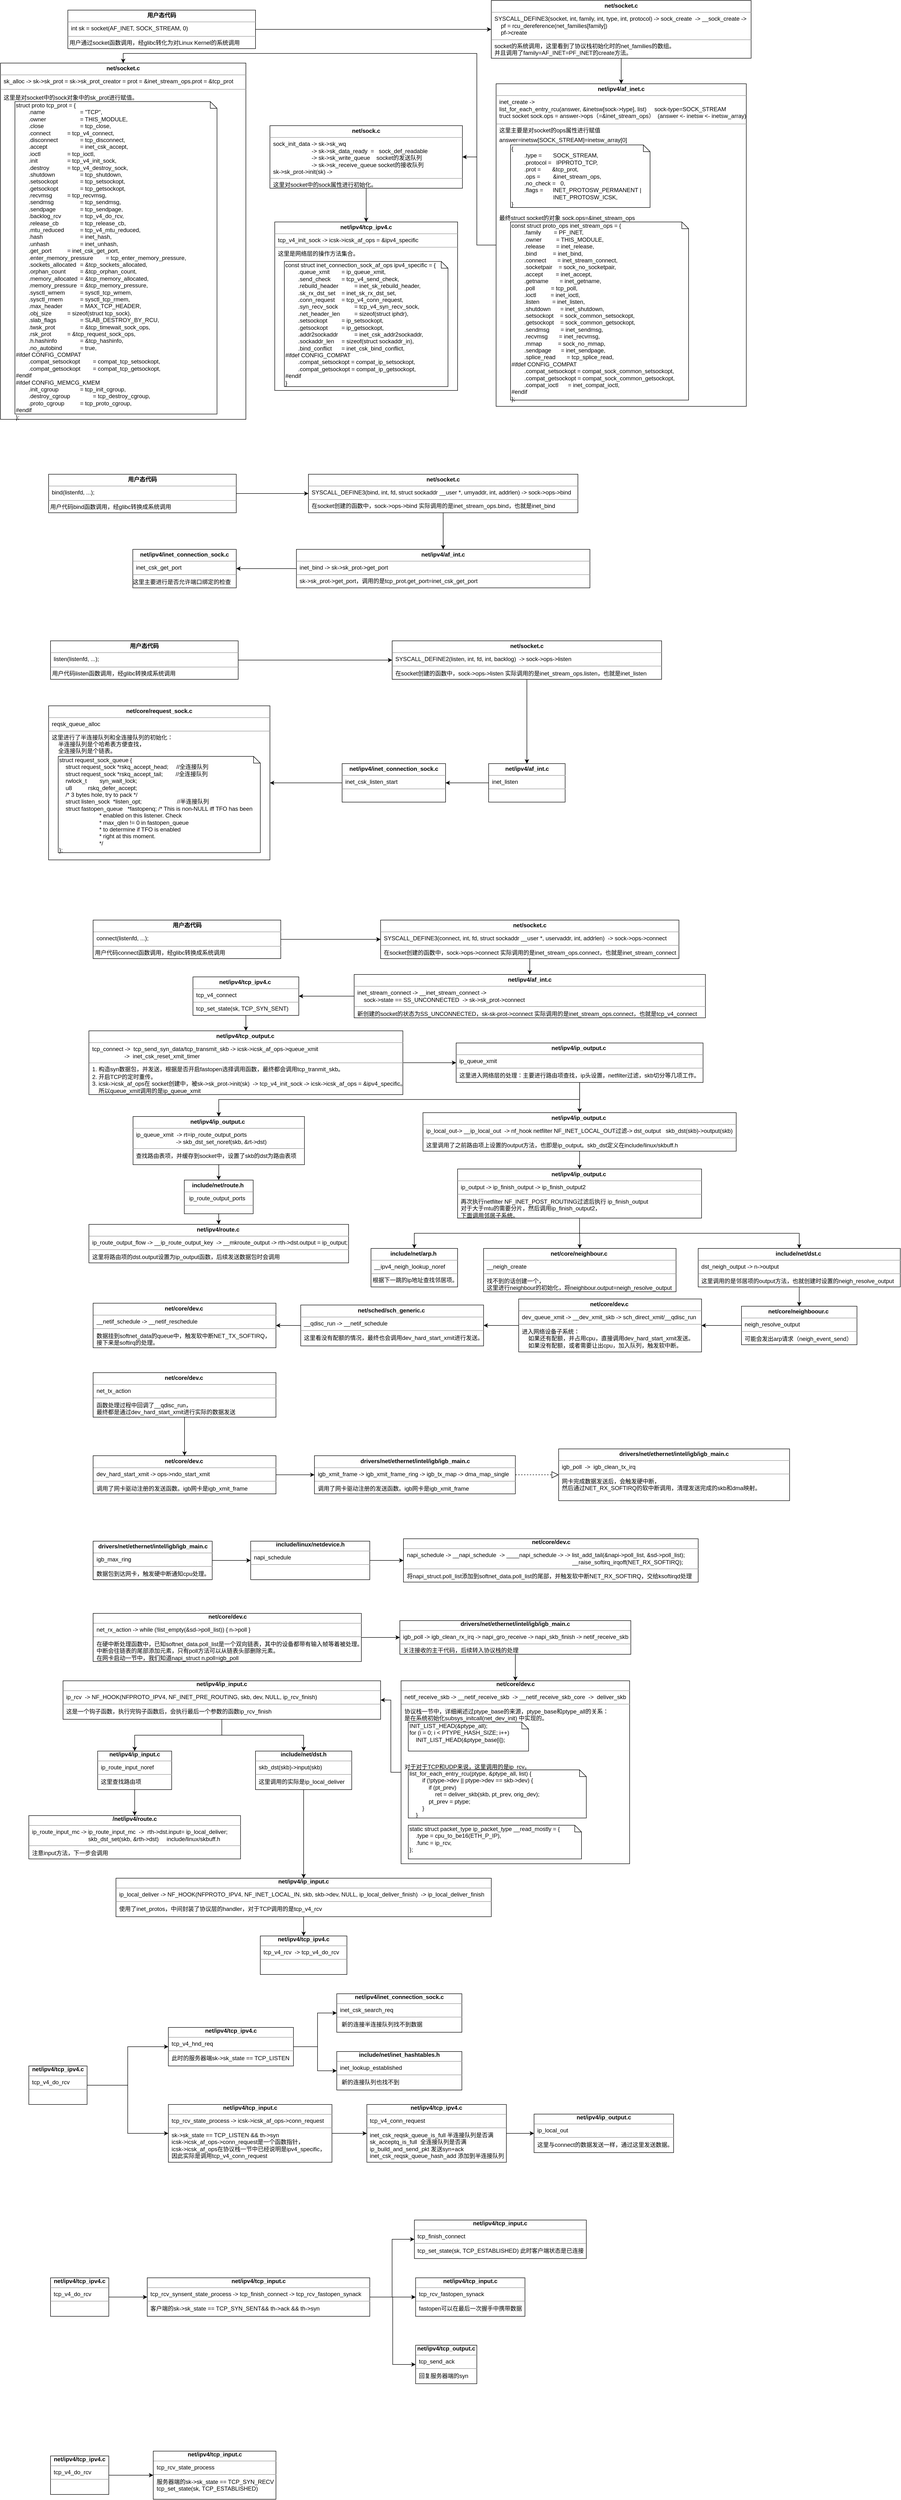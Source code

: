 <mxfile version="12.9.3" type="device"><diagram id="Pvq0EMhMdNwzdIY6mYe-" name="第 1 页"><mxGraphModel dx="2489" dy="822" grid="1" gridSize="10" guides="1" tooltips="1" connect="1" arrows="1" fold="1" page="1" pageScale="1" pageWidth="827" pageHeight="1169" math="0" shadow="0"><root><mxCell id="0"/><mxCell id="1" parent="0"/><mxCell id="s2vv4RJoINdxGfYCG-Qi-13" value="" style="edgeStyle=orthogonalEdgeStyle;rounded=0;orthogonalLoop=1;jettySize=auto;html=1;" parent="1" source="s2vv4RJoINdxGfYCG-Qi-1" target="s2vv4RJoINdxGfYCG-Qi-2" edge="1"><mxGeometry relative="1" as="geometry"/></mxCell><mxCell id="s2vv4RJoINdxGfYCG-Qi-1" value="&lt;p style=&quot;margin: 0px ; margin-top: 4px ; text-align: center&quot;&gt;&lt;b&gt;用户态代码&lt;/b&gt;&lt;/p&gt;&lt;hr size=&quot;1&quot;&gt;&amp;nbsp;&amp;nbsp;int sk = socket(AF_INET, SOCK_STREAM, 0)&amp;nbsp;&lt;div style=&quot;height: 2px&quot;&gt;&lt;/div&gt;&lt;hr size=&quot;1&quot;&gt;&lt;div style=&quot;height: 2px&quot;&gt;&amp;nbsp;用户通过socket函数调用，经glibc转化为对Linux Kernel的系统调用&lt;/div&gt;" style="verticalAlign=top;align=left;overflow=fill;fontSize=12;fontFamily=Helvetica;html=1;" parent="1" vertex="1"><mxGeometry x="-650" y="40" width="390" height="80" as="geometry"/></mxCell><mxCell id="s2vv4RJoINdxGfYCG-Qi-2" value="&lt;p style=&quot;margin: 0px ; margin-top: 4px ; text-align: center&quot;&gt;&lt;b&gt;net/socket.c&lt;/b&gt;&lt;br&gt;&lt;/p&gt;&lt;hr size=&quot;1&quot;&gt;&amp;nbsp;&amp;nbsp;SYSCALL_DEFINE3(socket, int, family, int, type, int, protocol)&amp;nbsp;-&amp;gt; sock_create&amp;nbsp; -&amp;gt; __sock_create -&amp;gt;&lt;br&gt;&amp;nbsp; &amp;nbsp; &amp;nbsp; pf = rcu_dereference(net_families[family])&lt;br&gt;&amp;nbsp; &amp;nbsp; &amp;nbsp; pf-&amp;gt;create&lt;br&gt;&lt;hr size=&quot;1&quot;&gt;&lt;div style=&quot;height: 2px&quot;&gt;&amp;nbsp; socket的系统调用，这里看到了协议栈初始化时的net_families的数组。&lt;/div&gt;&lt;div style=&quot;height: 2px&quot;&gt;&lt;br&gt;&lt;/div&gt;&lt;div style=&quot;height: 2px&quot;&gt;&lt;br&gt;&lt;/div&gt;&lt;div style=&quot;height: 2px&quot;&gt;&lt;br&gt;&lt;/div&gt;&lt;div style=&quot;height: 2px&quot;&gt;&lt;br&gt;&lt;/div&gt;&lt;div style=&quot;height: 2px&quot;&gt;&lt;br&gt;&lt;/div&gt;&lt;div style=&quot;height: 2px&quot;&gt;&amp;nbsp;&amp;nbsp;&lt;/div&gt;&lt;div style=&quot;height: 2px&quot;&gt;&amp;nbsp; 并且调用了family=AF_INET=PF_INET的create方法。&lt;/div&gt;" style="verticalAlign=top;align=left;overflow=fill;fontSize=12;fontFamily=Helvetica;html=1;" parent="1" vertex="1"><mxGeometry x="230" y="20" width="540" height="120" as="geometry"/></mxCell><mxCell id="s2vv4RJoINdxGfYCG-Qi-16" value="&lt;p style=&quot;margin: 0px ; margin-top: 4px ; text-align: center&quot;&gt;&lt;b&gt;net/sock.c&lt;/b&gt;&lt;br&gt;&lt;/p&gt;&lt;hr size=&quot;1&quot;&gt;&amp;nbsp;&amp;nbsp;&lt;span&gt;sock_init_data -&amp;gt; sk-&amp;gt;sk_wq&lt;/span&gt;&lt;div&gt;&amp;nbsp; &amp;nbsp; &amp;nbsp; &amp;nbsp; &amp;nbsp; &amp;nbsp; &amp;nbsp; &amp;nbsp; &amp;nbsp; &amp;nbsp; &amp;nbsp; &amp;nbsp; &amp;nbsp; -&amp;gt; sk-&amp;gt;sk_data_ready&amp;nbsp; =&amp;nbsp; &amp;nbsp;sock_def_readable&lt;/div&gt;&lt;div&gt;&amp;nbsp; &amp;nbsp; &amp;nbsp; &amp;nbsp; &amp;nbsp; &amp;nbsp; &amp;nbsp; &amp;nbsp; &amp;nbsp; &amp;nbsp; &amp;nbsp; &amp;nbsp; &amp;nbsp; -&amp;gt; sk-&amp;gt;sk_write_queue&amp;nbsp; &amp;nbsp; socket的发送队列&lt;/div&gt;&lt;div&gt;&amp;nbsp; &amp;nbsp; &amp;nbsp; &amp;nbsp; &amp;nbsp; &amp;nbsp; &amp;nbsp; &amp;nbsp; &amp;nbsp; &amp;nbsp; &amp;nbsp; &amp;nbsp; &amp;nbsp; -&amp;gt; sk-&amp;gt;sk_receive_queue socket的接收队列&lt;/div&gt;&lt;div&gt;&amp;nbsp; sk-&amp;gt;sk_prot-&amp;gt;init(sk) -&amp;gt;&lt;br&gt;&lt;/div&gt;&lt;hr size=&quot;1&quot;&gt;&lt;div style=&quot;height: 2px&quot;&gt;&amp;nbsp; 这里对socket中的sock属性进行初始化。&lt;/div&gt;" style="verticalAlign=top;align=left;overflow=fill;fontSize=12;fontFamily=Helvetica;html=1;" parent="1" vertex="1"><mxGeometry x="-230" y="280" width="400" height="130" as="geometry"/></mxCell><mxCell id="s2vv4RJoINdxGfYCG-Qi-21" value="" style="edgeStyle=orthogonalEdgeStyle;rounded=0;orthogonalLoop=1;jettySize=auto;html=1;exitX=0.5;exitY=1;exitDx=0;exitDy=0;" parent="1" source="s2vv4RJoINdxGfYCG-Qi-16" target="s2vv4RJoINdxGfYCG-Qi-20" edge="1"><mxGeometry relative="1" as="geometry"><mxPoint x="650" y="1005" as="sourcePoint"/></mxGeometry></mxCell><mxCell id="s2vv4RJoINdxGfYCG-Qi-20" value="&lt;p style=&quot;margin: 0px ; margin-top: 4px ; text-align: center&quot;&gt;&lt;b&gt;net/ipv4/tcp_ipv4.c&lt;/b&gt;&lt;br&gt;&lt;/p&gt;&lt;hr size=&quot;1&quot;&gt;&amp;nbsp; tcp_v4_init_sock -&amp;gt; icsk-&amp;gt;icsk_af_ops = &amp;amp;ipv4_specific&lt;span&gt;&lt;br&gt;&lt;/span&gt;&lt;hr size=&quot;1&quot;&gt;&lt;div style=&quot;height: 2px&quot;&gt;&amp;nbsp; 这里是网络层的操作方法集合。&lt;/div&gt;" style="verticalAlign=top;align=left;overflow=fill;fontSize=12;fontFamily=Helvetica;html=1;" parent="1" vertex="1"><mxGeometry x="-220" y="480" width="380" height="350" as="geometry"/></mxCell><mxCell id="s2vv4RJoINdxGfYCG-Qi-23" value="" style="edgeStyle=orthogonalEdgeStyle;rounded=0;orthogonalLoop=1;jettySize=auto;html=1;entryX=0.5;entryY=0;entryDx=0;entryDy=0;" parent="1" source="s2vv4RJoINdxGfYCG-Qi-6" target="s2vv4RJoINdxGfYCG-Qi-10" edge="1"><mxGeometry relative="1" as="geometry"><mxPoint x="160" y="505" as="targetPoint"/><Array as="points"><mxPoint x="200" y="528"/><mxPoint x="200" y="130"/><mxPoint x="-535" y="130"/></Array></mxGeometry></mxCell><mxCell id="s2vv4RJoINdxGfYCG-Qi-30" style="edgeStyle=orthogonalEdgeStyle;rounded=0;orthogonalLoop=1;jettySize=auto;html=1;exitX=0;exitY=0.5;exitDx=0;exitDy=0;" parent="1" source="s2vv4RJoINdxGfYCG-Qi-6" target="s2vv4RJoINdxGfYCG-Qi-16" edge="1"><mxGeometry relative="1" as="geometry"><Array as="points"><mxPoint x="200" y="528"/><mxPoint x="200" y="345"/></Array></mxGeometry></mxCell><mxCell id="s2vv4RJoINdxGfYCG-Qi-6" value="&lt;p style=&quot;margin: 0px ; margin-top: 4px ; text-align: center&quot;&gt;&lt;b&gt;net/ipv4/af_inet.c&lt;/b&gt;&lt;br&gt;&lt;/p&gt;&lt;hr size=&quot;1&quot;&gt;&amp;nbsp;&amp;nbsp;inet_create -&amp;gt;&amp;nbsp;&lt;br&gt;&amp;nbsp;&amp;nbsp;list_for_each_entry_rcu(answer, &amp;amp;inetsw[sock-&amp;gt;type], list)&amp;nbsp; &amp;nbsp; &amp;nbsp;sock-type=SOCK_STREAM&lt;br&gt;&amp;nbsp; truct socket sock.ops = answer-&amp;gt;ops（=&amp;amp;inet_stream_ops）&amp;nbsp; (answer &amp;lt;- inetsw &amp;lt;- inetsw_array)&amp;nbsp;&lt;br&gt;&lt;div style=&quot;height: 2px&quot;&gt;&lt;/div&gt;&lt;hr size=&quot;1&quot;&gt;&lt;div style=&quot;height: 2px&quot;&gt;&amp;nbsp; 这里主要是对socket的ops属性进行赋值&lt;/div&gt;&lt;div style=&quot;height: 2px&quot;&gt;&lt;br&gt;&lt;/div&gt;&lt;div style=&quot;height: 2px&quot;&gt;&lt;br&gt;&lt;/div&gt;&lt;div style=&quot;height: 2px&quot;&gt;&lt;br&gt;&lt;/div&gt;&lt;div style=&quot;height: 2px&quot;&gt;&lt;br&gt;&lt;/div&gt;&lt;div style=&quot;height: 2px&quot;&gt;&lt;br&gt;&lt;/div&gt;&lt;div style=&quot;height: 2px&quot;&gt;&lt;br&gt;&lt;/div&gt;&lt;div style=&quot;height: 2px&quot;&gt;&lt;br&gt;&lt;/div&gt;&lt;div style=&quot;height: 2px&quot;&gt;&lt;br&gt;&lt;/div&gt;&lt;div style=&quot;height: 2px&quot;&gt;&lt;br&gt;&lt;/div&gt;&lt;div style=&quot;height: 2px&quot;&gt;&amp;nbsp; answer=inetsw[SOCK_STREAM]=inetsw_array[0]&lt;/div&gt;&lt;div style=&quot;height: 2px&quot;&gt;&lt;br&gt;&lt;/div&gt;&lt;div style=&quot;height: 2px&quot;&gt;&lt;br&gt;&lt;/div&gt;&lt;div style=&quot;height: 2px&quot;&gt;&lt;br&gt;&lt;/div&gt;&lt;div style=&quot;height: 2px&quot;&gt;&lt;br&gt;&lt;/div&gt;&lt;div style=&quot;height: 2px&quot;&gt;&lt;br&gt;&lt;/div&gt;&lt;div style=&quot;height: 2px&quot;&gt;&lt;br&gt;&lt;/div&gt;&lt;div style=&quot;height: 2px&quot;&gt;&lt;br&gt;&lt;/div&gt;&lt;div style=&quot;height: 2px&quot;&gt;&lt;br&gt;&lt;/div&gt;&lt;div style=&quot;height: 2px&quot;&gt;&lt;br&gt;&lt;/div&gt;&lt;div style=&quot;height: 2px&quot;&gt;&lt;br&gt;&lt;/div&gt;&lt;div style=&quot;height: 2px&quot;&gt;&lt;br&gt;&lt;/div&gt;&lt;div style=&quot;height: 2px&quot;&gt;&lt;br&gt;&lt;/div&gt;&lt;div style=&quot;height: 2px&quot;&gt;&lt;br&gt;&lt;/div&gt;&lt;div style=&quot;height: 2px&quot;&gt;&lt;br&gt;&lt;/div&gt;&lt;div style=&quot;height: 2px&quot;&gt;&lt;br&gt;&lt;/div&gt;&lt;div style=&quot;height: 2px&quot;&gt;&lt;br&gt;&lt;/div&gt;&lt;div style=&quot;height: 2px&quot;&gt;&lt;br&gt;&lt;/div&gt;&lt;div style=&quot;height: 2px&quot;&gt;&lt;br&gt;&lt;/div&gt;&lt;div style=&quot;height: 2px&quot;&gt;&lt;br&gt;&lt;/div&gt;&lt;div style=&quot;height: 2px&quot;&gt;&lt;br&gt;&lt;/div&gt;&lt;div style=&quot;height: 2px&quot;&gt;&lt;br&gt;&lt;/div&gt;&lt;div style=&quot;height: 2px&quot;&gt;&amp;nbsp;&amp;nbsp;&lt;/div&gt;&lt;div style=&quot;height: 2px&quot;&gt;&lt;br&gt;&lt;/div&gt;&lt;div style=&quot;height: 2px&quot;&gt;&lt;br&gt;&lt;/div&gt;&lt;div style=&quot;height: 2px&quot;&gt;&lt;br&gt;&lt;/div&gt;&lt;div style=&quot;height: 2px&quot;&gt;&lt;br&gt;&lt;/div&gt;&lt;div style=&quot;height: 2px&quot;&gt;&lt;br&gt;&lt;/div&gt;&lt;div style=&quot;height: 2px&quot;&gt;&lt;br&gt;&lt;/div&gt;&lt;div style=&quot;height: 2px&quot;&gt;&amp;nbsp;&amp;nbsp;&lt;/div&gt;&lt;div style=&quot;height: 2px&quot;&gt;&lt;br&gt;&lt;/div&gt;&lt;div style=&quot;height: 2px&quot;&gt;&lt;br&gt;&lt;/div&gt;&lt;div style=&quot;height: 2px&quot;&gt;&lt;br&gt;&lt;/div&gt;&lt;div style=&quot;height: 2px&quot;&gt;&lt;br&gt;&lt;/div&gt;&lt;div style=&quot;height: 2px&quot;&gt;&lt;br&gt;&lt;/div&gt;&lt;div style=&quot;height: 2px&quot;&gt;&lt;br&gt;&lt;/div&gt;&lt;div style=&quot;height: 2px&quot;&gt;&lt;br&gt;&lt;/div&gt;&lt;div style=&quot;height: 2px&quot;&gt;&lt;br&gt;&lt;/div&gt;&lt;div style=&quot;height: 2px&quot;&gt;&lt;br&gt;&lt;/div&gt;&lt;div style=&quot;height: 2px&quot;&gt;&lt;br&gt;&lt;/div&gt;&lt;div style=&quot;height: 2px&quot;&gt;&lt;br&gt;&lt;/div&gt;&lt;div style=&quot;height: 2px&quot;&gt;&lt;br&gt;&lt;/div&gt;&lt;div style=&quot;height: 2px&quot;&gt;&lt;br&gt;&lt;/div&gt;&lt;div style=&quot;height: 2px&quot;&gt;&lt;br&gt;&lt;/div&gt;&lt;div style=&quot;height: 2px&quot;&gt;&lt;br&gt;&lt;/div&gt;&lt;div style=&quot;height: 2px&quot;&gt;&lt;br&gt;&lt;/div&gt;&lt;div style=&quot;height: 2px&quot;&gt;&lt;br&gt;&lt;/div&gt;&lt;div style=&quot;height: 2px&quot;&gt;&lt;br&gt;&lt;/div&gt;&lt;div style=&quot;height: 2px&quot;&gt;&lt;br&gt;&lt;/div&gt;&lt;div style=&quot;height: 2px&quot;&gt;&lt;br&gt;&lt;/div&gt;&lt;div style=&quot;height: 2px&quot;&gt;&lt;br&gt;&lt;/div&gt;&lt;div style=&quot;height: 2px&quot;&gt;&lt;br&gt;&lt;/div&gt;&lt;div style=&quot;height: 2px&quot;&gt;&lt;br&gt;&lt;/div&gt;&lt;div style=&quot;height: 2px&quot;&gt;&lt;br&gt;&lt;/div&gt;&lt;div style=&quot;height: 2px&quot;&gt;&lt;br&gt;&lt;/div&gt;&lt;div style=&quot;height: 2px&quot;&gt;&lt;br&gt;&lt;/div&gt;&lt;div style=&quot;height: 2px&quot;&gt;&lt;br&gt;&lt;/div&gt;&lt;div style=&quot;height: 2px&quot;&gt;&lt;br&gt;&lt;/div&gt;&lt;div style=&quot;height: 2px&quot;&gt;&lt;br&gt;&lt;/div&gt;&lt;div style=&quot;height: 2px&quot;&gt;&lt;br&gt;&lt;/div&gt;&lt;div style=&quot;height: 2px&quot;&gt;&lt;br&gt;&lt;/div&gt;&lt;div style=&quot;height: 2px&quot;&gt;&lt;br&gt;&lt;/div&gt;&lt;div style=&quot;height: 2px&quot;&gt;&lt;br&gt;&lt;/div&gt;&lt;div style=&quot;height: 2px&quot;&gt;&lt;br&gt;&lt;/div&gt;&lt;div style=&quot;height: 2px&quot;&gt;&lt;br&gt;&lt;/div&gt;&lt;div style=&quot;height: 2px&quot;&gt;&lt;br&gt;&lt;/div&gt;&lt;div style=&quot;height: 2px&quot;&gt;&lt;br&gt;&lt;/div&gt;&lt;div style=&quot;height: 2px&quot;&gt;&lt;br&gt;&lt;/div&gt;&lt;div style=&quot;height: 2px&quot;&gt;&lt;br&gt;&lt;/div&gt;&lt;div style=&quot;height: 2px&quot;&gt;&lt;br&gt;&lt;/div&gt;&lt;div style=&quot;height: 2px&quot;&gt;&lt;br&gt;&lt;/div&gt;&lt;div style=&quot;height: 2px&quot;&gt;&lt;br&gt;&lt;/div&gt;&lt;div style=&quot;height: 2px&quot;&gt;&lt;br&gt;&lt;/div&gt;&lt;div style=&quot;height: 2px&quot;&gt;&lt;br&gt;&lt;/div&gt;&lt;div style=&quot;height: 2px&quot;&gt;&lt;br&gt;&lt;/div&gt;&lt;div style=&quot;height: 2px&quot;&gt;&lt;br&gt;&lt;/div&gt;&lt;div style=&quot;height: 2px&quot;&gt;&lt;br&gt;&lt;/div&gt;&lt;div style=&quot;height: 2px&quot;&gt;&amp;nbsp;&amp;nbsp;&lt;/div&gt;&lt;div style=&quot;height: 2px&quot;&gt;&lt;br&gt;&lt;/div&gt;&lt;div style=&quot;height: 2px&quot;&gt;&lt;br&gt;&lt;/div&gt;&lt;div style=&quot;height: 2px&quot;&gt;&lt;br&gt;&lt;/div&gt;&lt;div style=&quot;height: 2px&quot;&gt;&amp;nbsp; 最终struct socket的对象 sock.ops=&amp;amp;inet_stream_ops&lt;/div&gt;&lt;div style=&quot;height: 2px&quot;&gt;&lt;br&gt;&lt;/div&gt;&lt;div style=&quot;height: 2px&quot;&gt;&lt;br&gt;&lt;/div&gt;&lt;div style=&quot;height: 2px&quot;&gt;&lt;br&gt;&lt;/div&gt;&lt;div style=&quot;height: 2px&quot;&gt;&lt;br&gt;&lt;/div&gt;&lt;div style=&quot;height: 2px&quot;&gt;&lt;br&gt;&lt;/div&gt;&lt;div style=&quot;height: 2px&quot;&gt;&lt;br&gt;&lt;/div&gt;&lt;div style=&quot;height: 2px&quot;&gt;&lt;br&gt;&lt;/div&gt;" style="verticalAlign=top;align=left;overflow=fill;fontSize=12;fontFamily=Helvetica;html=1;" parent="1" vertex="1"><mxGeometry x="240" y="193" width="520" height="670" as="geometry"/></mxCell><mxCell id="s2vv4RJoINdxGfYCG-Qi-10" value="&lt;p style=&quot;margin: 0px ; margin-top: 4px ; text-align: center&quot;&gt;&lt;b&gt;net/socket.c&lt;/b&gt;&lt;br&gt;&lt;/p&gt;&lt;hr size=&quot;1&quot;&gt;&amp;nbsp; sk_alloc -&amp;gt; sk-&amp;gt;sk_prot = sk-&amp;gt;sk_prot_creator = prot = &amp;amp;inet_stream_ops.prot = &amp;amp;tcp_prot&lt;br&gt;&lt;div style=&quot;height: 2px&quot;&gt;&lt;/div&gt;&lt;hr size=&quot;1&quot;&gt;&lt;div style=&quot;height: 2px&quot;&gt;&amp;nbsp;&amp;nbsp;&lt;/div&gt;&lt;div style=&quot;height: 2px&quot;&gt;&lt;br&gt;&lt;/div&gt;&lt;div style=&quot;height: 2px&quot;&gt;&amp;nbsp; 这里是对socket中的sock对象中的sk_prot进行赋值。&lt;/div&gt;&lt;div style=&quot;height: 2px&quot;&gt;&lt;br&gt;&lt;/div&gt;&lt;div style=&quot;height: 2px&quot;&gt;&lt;br&gt;&lt;/div&gt;" style="verticalAlign=top;align=left;overflow=fill;fontSize=12;fontFamily=Helvetica;html=1;" parent="1" vertex="1"><mxGeometry x="-790" y="150" width="510" height="740" as="geometry"/></mxCell><mxCell id="s2vv4RJoINdxGfYCG-Qi-9" value="&lt;div&gt;{&lt;/div&gt;&lt;div&gt;&lt;span style=&quot;white-space: pre&quot;&gt;&#9;&lt;/span&gt;.type =&amp;nbsp; &amp;nbsp; &amp;nbsp; &amp;nbsp;SOCK_STREAM,&lt;/div&gt;&lt;div&gt;&lt;span style=&quot;white-space: pre&quot;&gt;&#9;&lt;/span&gt;.protocol =&amp;nbsp; &amp;nbsp;IPPROTO_TCP,&lt;/div&gt;&lt;div&gt;&lt;span style=&quot;white-space: pre&quot;&gt;&#9;&lt;/span&gt;.prot =&amp;nbsp; &amp;nbsp; &amp;nbsp; &amp;nbsp;&amp;amp;tcp_prot,&lt;/div&gt;&lt;div&gt;&lt;span style=&quot;white-space: pre&quot;&gt;&#9;&lt;/span&gt;.ops =&amp;nbsp; &amp;nbsp; &amp;nbsp; &amp;nbsp; &amp;amp;inet_stream_ops,&lt;/div&gt;&lt;div&gt;&lt;span style=&quot;white-space: pre&quot;&gt;&#9;&lt;/span&gt;.no_check =&amp;nbsp; &amp;nbsp;0,&lt;/div&gt;&lt;div&gt;&lt;span style=&quot;white-space: pre&quot;&gt;&#9;&lt;/span&gt;.flags =&amp;nbsp; &amp;nbsp; &amp;nbsp; INET_PROTOSW_PERMANENT |&lt;/div&gt;&lt;div&gt;&lt;span style=&quot;white-space: pre&quot;&gt;&#9;&#9;&#9;&lt;/span&gt;&amp;nbsp; INET_PROTOSW_ICSK,&lt;/div&gt;&lt;div&gt;}&lt;/div&gt;" style="shape=note;whiteSpace=wrap;html=1;size=14;verticalAlign=top;align=left;spacingTop=-6;" parent="1" vertex="1"><mxGeometry x="270" y="320" width="290" height="130" as="geometry"/></mxCell><mxCell id="s2vv4RJoINdxGfYCG-Qi-14" value="&lt;div&gt;struct proto tcp_prot = {&lt;/div&gt;&lt;div&gt;&lt;span style=&quot;white-space: pre&quot;&gt;&#9;&lt;/span&gt;.name&lt;span style=&quot;white-space: pre&quot;&gt;&#9;&#9;&#9;&lt;/span&gt;= &quot;TCP&quot;,&lt;/div&gt;&lt;div&gt;&lt;span style=&quot;white-space: pre&quot;&gt;&#9;&lt;/span&gt;.owner&lt;span style=&quot;white-space: pre&quot;&gt;&#9;&#9;&#9;&lt;/span&gt;= THIS_MODULE,&lt;/div&gt;&lt;div&gt;&lt;span style=&quot;white-space: pre&quot;&gt;&#9;&lt;/span&gt;.close&lt;span style=&quot;white-space: pre&quot;&gt;&#9;&#9;&#9;&lt;/span&gt;= tcp_close,&lt;/div&gt;&lt;div&gt;&lt;span style=&quot;white-space: pre&quot;&gt;&#9;&lt;/span&gt;.connect&lt;span style=&quot;white-space: pre&quot;&gt;&#9;&#9;&lt;/span&gt;= tcp_v4_connect,&lt;/div&gt;&lt;div&gt;&lt;span style=&quot;white-space: pre&quot;&gt;&#9;&lt;/span&gt;.disconnect&lt;span style=&quot;white-space: pre&quot;&gt;&#9;&#9;&lt;/span&gt;= tcp_disconnect,&lt;/div&gt;&lt;div&gt;&lt;span style=&quot;white-space: pre&quot;&gt;&#9;&lt;/span&gt;.accept&lt;span style=&quot;white-space: pre&quot;&gt;&#9;&#9;&#9;&lt;/span&gt;= inet_csk_accept,&lt;/div&gt;&lt;div&gt;&lt;span style=&quot;white-space: pre&quot;&gt;&#9;&lt;/span&gt;.ioctl&lt;span style=&quot;white-space: pre&quot;&gt;&#9;&#9;&#9;&lt;/span&gt;= tcp_ioctl,&lt;/div&gt;&lt;div&gt;&lt;span style=&quot;white-space: pre&quot;&gt;&#9;&lt;/span&gt;.init&lt;span style=&quot;white-space: pre&quot;&gt;&#9;&#9;&#9;&lt;/span&gt;= tcp_v4_init_sock,&lt;/div&gt;&lt;div&gt;&lt;span style=&quot;white-space: pre&quot;&gt;&#9;&lt;/span&gt;.destroy&lt;span style=&quot;white-space: pre&quot;&gt;&#9;&#9;&lt;/span&gt;= tcp_v4_destroy_sock,&lt;/div&gt;&lt;div&gt;&lt;span style=&quot;white-space: pre&quot;&gt;&#9;&lt;/span&gt;.shutdown&lt;span style=&quot;white-space: pre&quot;&gt;&#9;&#9;&lt;/span&gt;= tcp_shutdown,&lt;/div&gt;&lt;div&gt;&lt;span style=&quot;white-space: pre&quot;&gt;&#9;&lt;/span&gt;.setsockopt&lt;span style=&quot;white-space: pre&quot;&gt;&#9;&#9;&lt;/span&gt;= tcp_setsockopt,&lt;/div&gt;&lt;div&gt;&lt;span style=&quot;white-space: pre&quot;&gt;&#9;&lt;/span&gt;.getsockopt&lt;span style=&quot;white-space: pre&quot;&gt;&#9;&#9;&lt;/span&gt;= tcp_getsockopt,&lt;/div&gt;&lt;div&gt;&lt;span style=&quot;white-space: pre&quot;&gt;&#9;&lt;/span&gt;.recvmsg&lt;span style=&quot;white-space: pre&quot;&gt;&#9;&#9;&lt;/span&gt;= tcp_recvmsg,&lt;/div&gt;&lt;div&gt;&lt;span style=&quot;white-space: pre&quot;&gt;&#9;&lt;/span&gt;.sendmsg&lt;span style=&quot;white-space: pre&quot;&gt;&#9;&#9;&lt;/span&gt;= tcp_sendmsg,&lt;/div&gt;&lt;div&gt;&lt;span style=&quot;white-space: pre&quot;&gt;&#9;&lt;/span&gt;.sendpage&lt;span style=&quot;white-space: pre&quot;&gt;&#9;&#9;&lt;/span&gt;= tcp_sendpage,&lt;/div&gt;&lt;div&gt;&lt;span style=&quot;white-space: pre&quot;&gt;&#9;&lt;/span&gt;.backlog_rcv&lt;span style=&quot;white-space: pre&quot;&gt;&#9;&#9;&lt;/span&gt;= tcp_v4_do_rcv,&lt;/div&gt;&lt;div&gt;&lt;span style=&quot;white-space: pre&quot;&gt;&#9;&lt;/span&gt;.release_cb&lt;span style=&quot;white-space: pre&quot;&gt;&#9;&#9;&lt;/span&gt;= tcp_release_cb,&lt;/div&gt;&lt;div&gt;&lt;span style=&quot;white-space: pre&quot;&gt;&#9;&lt;/span&gt;.mtu_reduced&lt;span style=&quot;white-space: pre&quot;&gt;&#9;&#9;&lt;/span&gt;= tcp_v4_mtu_reduced,&lt;/div&gt;&lt;div&gt;&lt;span style=&quot;white-space: pre&quot;&gt;&#9;&lt;/span&gt;.hash&lt;span style=&quot;white-space: pre&quot;&gt;&#9;&#9;&#9;&lt;/span&gt;= inet_hash,&lt;/div&gt;&lt;div&gt;&lt;span style=&quot;white-space: pre&quot;&gt;&#9;&lt;/span&gt;.unhash&lt;span style=&quot;white-space: pre&quot;&gt;&#9;&#9;&#9;&lt;/span&gt;= inet_unhash,&lt;/div&gt;&lt;div&gt;&lt;span style=&quot;white-space: pre&quot;&gt;&#9;&lt;/span&gt;.get_port&lt;span style=&quot;white-space: pre&quot;&gt;&#9;&#9;&lt;/span&gt;= inet_csk_get_port,&lt;/div&gt;&lt;div&gt;&lt;span style=&quot;white-space: pre&quot;&gt;&#9;&lt;/span&gt;.enter_memory_pressure&lt;span style=&quot;white-space: pre&quot;&gt;&#9;&lt;/span&gt;= tcp_enter_memory_pressure,&lt;/div&gt;&lt;div&gt;&lt;span style=&quot;white-space: pre&quot;&gt;&#9;&lt;/span&gt;.sockets_allocated&lt;span style=&quot;white-space: pre&quot;&gt;&#9;&lt;/span&gt;= &amp;amp;tcp_sockets_allocated,&lt;/div&gt;&lt;div&gt;&lt;span style=&quot;white-space: pre&quot;&gt;&#9;&lt;/span&gt;.orphan_count&lt;span style=&quot;white-space: pre&quot;&gt;&#9;&#9;&lt;/span&gt;= &amp;amp;tcp_orphan_count,&lt;/div&gt;&lt;div&gt;&lt;span style=&quot;white-space: pre&quot;&gt;&#9;&lt;/span&gt;.memory_allocated&lt;span style=&quot;white-space: pre&quot;&gt;&#9;&lt;/span&gt;= &amp;amp;tcp_memory_allocated,&lt;/div&gt;&lt;div&gt;&lt;span style=&quot;white-space: pre&quot;&gt;&#9;&lt;/span&gt;.memory_pressure&lt;span style=&quot;white-space: pre&quot;&gt;&#9;&lt;/span&gt;= &amp;amp;tcp_memory_pressure,&lt;/div&gt;&lt;div&gt;&lt;span style=&quot;white-space: pre&quot;&gt;&#9;&lt;/span&gt;.sysctl_wmem&lt;span style=&quot;white-space: pre&quot;&gt;&#9;&#9;&lt;/span&gt;= sysctl_tcp_wmem,&lt;/div&gt;&lt;div&gt;&lt;span style=&quot;white-space: pre&quot;&gt;&#9;&lt;/span&gt;.sysctl_rmem&lt;span style=&quot;white-space: pre&quot;&gt;&#9;&#9;&lt;/span&gt;= sysctl_tcp_rmem,&lt;/div&gt;&lt;div&gt;&lt;span style=&quot;white-space: pre&quot;&gt;&#9;&lt;/span&gt;.max_header&lt;span style=&quot;white-space: pre&quot;&gt;&#9;&#9;&lt;/span&gt;= MAX_TCP_HEADER,&lt;/div&gt;&lt;div&gt;&lt;span style=&quot;white-space: pre&quot;&gt;&#9;&lt;/span&gt;.obj_size&lt;span style=&quot;white-space: pre&quot;&gt;&#9;&#9;&lt;/span&gt;= sizeof(struct tcp_sock),&lt;/div&gt;&lt;div&gt;&lt;span style=&quot;white-space: pre&quot;&gt;&#9;&lt;/span&gt;.slab_flags&lt;span style=&quot;white-space: pre&quot;&gt;&#9;&#9;&lt;/span&gt;= SLAB_DESTROY_BY_RCU,&lt;/div&gt;&lt;div&gt;&lt;span style=&quot;white-space: pre&quot;&gt;&#9;&lt;/span&gt;.twsk_prot&lt;span style=&quot;white-space: pre&quot;&gt;&#9;&#9;&lt;/span&gt;= &amp;amp;tcp_timewait_sock_ops,&lt;/div&gt;&lt;div&gt;&lt;span style=&quot;white-space: pre&quot;&gt;&#9;&lt;/span&gt;.rsk_prot&lt;span style=&quot;white-space: pre&quot;&gt;&#9;&#9;&lt;/span&gt;= &amp;amp;tcp_request_sock_ops,&lt;/div&gt;&lt;div&gt;&lt;span style=&quot;white-space: pre&quot;&gt;&#9;&lt;/span&gt;.h.hashinfo&lt;span style=&quot;white-space: pre&quot;&gt;&#9;&#9;&lt;/span&gt;= &amp;amp;tcp_hashinfo,&lt;/div&gt;&lt;div&gt;&lt;span style=&quot;white-space: pre&quot;&gt;&#9;&lt;/span&gt;.no_autobind&lt;span style=&quot;white-space: pre&quot;&gt;&#9;&#9;&lt;/span&gt;= true,&lt;/div&gt;&lt;div&gt;#ifdef CONFIG_COMPAT&lt;/div&gt;&lt;div&gt;&lt;span style=&quot;white-space: pre&quot;&gt;&#9;&lt;/span&gt;.compat_setsockopt&lt;span style=&quot;white-space: pre&quot;&gt;&#9;&lt;/span&gt;= compat_tcp_setsockopt,&lt;/div&gt;&lt;div&gt;&lt;span style=&quot;white-space: pre&quot;&gt;&#9;&lt;/span&gt;.compat_getsockopt&lt;span style=&quot;white-space: pre&quot;&gt;&#9;&lt;/span&gt;= compat_tcp_getsockopt,&lt;/div&gt;&lt;div&gt;#endif&lt;/div&gt;&lt;div&gt;#ifdef CONFIG_MEMCG_KMEM&lt;/div&gt;&lt;div&gt;&lt;span style=&quot;white-space: pre&quot;&gt;&#9;&lt;/span&gt;.init_cgroup&lt;span style=&quot;white-space: pre&quot;&gt;&#9;&#9;&lt;/span&gt;= tcp_init_cgroup,&lt;/div&gt;&lt;div&gt;&lt;span style=&quot;white-space: pre&quot;&gt;&#9;&lt;/span&gt;.destroy_cgroup&lt;span style=&quot;white-space: pre&quot;&gt;&#9;&#9;&lt;/span&gt;= tcp_destroy_cgroup,&lt;/div&gt;&lt;div&gt;&lt;span style=&quot;white-space: pre&quot;&gt;&#9;&lt;/span&gt;.proto_cgroup&lt;span style=&quot;white-space: pre&quot;&gt;&#9;&#9;&lt;/span&gt;= tcp_proto_cgroup,&lt;/div&gt;&lt;div&gt;#endif&lt;/div&gt;&lt;div&gt;};&lt;/div&gt;" style="shape=note;whiteSpace=wrap;html=1;size=14;verticalAlign=top;align=left;spacingTop=-6;" parent="1" vertex="1"><mxGeometry x="-760" y="230" width="420" height="649" as="geometry"/></mxCell><mxCell id="s2vv4RJoINdxGfYCG-Qi-15" value="" style="edgeStyle=orthogonalEdgeStyle;rounded=0;orthogonalLoop=1;jettySize=auto;html=1;entryX=0.5;entryY=0;entryDx=0;entryDy=0;exitX=0.5;exitY=1;exitDx=0;exitDy=0;" parent="1" source="s2vv4RJoINdxGfYCG-Qi-2" target="s2vv4RJoINdxGfYCG-Qi-6" edge="1"><mxGeometry relative="1" as="geometry"><mxPoint x="195" y="140" as="sourcePoint"/><mxPoint x="195" y="210" as="targetPoint"/></mxGeometry></mxCell><mxCell id="s2vv4RJoINdxGfYCG-Qi-24" value="&lt;div&gt;const struct proto_ops inet_stream_ops = {&lt;/div&gt;&lt;div&gt;&lt;span style=&quot;white-space: pre&quot;&gt;&#9;&lt;/span&gt;.family&amp;nbsp; &amp;nbsp; &amp;nbsp; &amp;nbsp; = PF_INET,&lt;/div&gt;&lt;div&gt;&lt;span style=&quot;white-space: pre&quot;&gt;&#9;&lt;/span&gt;.owner&amp;nbsp; &amp;nbsp; &amp;nbsp; &amp;nbsp; &amp;nbsp;= THIS_MODULE,&lt;/div&gt;&lt;div&gt;&lt;span style=&quot;white-space: pre&quot;&gt;&#9;&lt;/span&gt;.release&amp;nbsp; &amp;nbsp; &amp;nbsp; &amp;nbsp;= inet_release,&lt;/div&gt;&lt;div&gt;&lt;span style=&quot;white-space: pre&quot;&gt;&#9;&lt;/span&gt;.bind&amp;nbsp; &amp;nbsp; &amp;nbsp; &amp;nbsp; &amp;nbsp; = inet_bind,&lt;/div&gt;&lt;div&gt;&lt;span style=&quot;white-space: pre&quot;&gt;&#9;&lt;/span&gt;.connect&amp;nbsp; &amp;nbsp; &amp;nbsp; &amp;nbsp;= inet_stream_connect,&lt;/div&gt;&lt;div&gt;&lt;span style=&quot;white-space: pre&quot;&gt;&#9;&lt;/span&gt;.socketpair&amp;nbsp; &amp;nbsp; = sock_no_socketpair,&lt;/div&gt;&lt;div&gt;&lt;span style=&quot;white-space: pre&quot;&gt;&#9;&lt;/span&gt;.accept&amp;nbsp; &amp;nbsp; &amp;nbsp; &amp;nbsp; = inet_accept,&lt;/div&gt;&lt;div&gt;&lt;span style=&quot;white-space: pre&quot;&gt;&#9;&lt;/span&gt;.getname&amp;nbsp; &amp;nbsp; &amp;nbsp; &amp;nbsp;= inet_getname,&lt;/div&gt;&lt;div&gt;&lt;span style=&quot;white-space: pre&quot;&gt;&#9;&lt;/span&gt;.poll&amp;nbsp; &amp;nbsp; &amp;nbsp; &amp;nbsp; &amp;nbsp; = tcp_poll,&lt;/div&gt;&lt;div&gt;&lt;span style=&quot;white-space: pre&quot;&gt;&#9;&lt;/span&gt;.ioctl&amp;nbsp; &amp;nbsp; &amp;nbsp; &amp;nbsp; &amp;nbsp;= inet_ioctl,&lt;/div&gt;&lt;div&gt;&lt;span style=&quot;white-space: pre&quot;&gt;&#9;&lt;/span&gt;.listen&amp;nbsp; &amp;nbsp; &amp;nbsp; &amp;nbsp; = inet_listen,&lt;/div&gt;&lt;div&gt;&lt;span style=&quot;white-space: pre&quot;&gt;&#9;&lt;/span&gt;.shutdown&amp;nbsp; &amp;nbsp; &amp;nbsp; = inet_shutdown,&lt;/div&gt;&lt;div&gt;&lt;span style=&quot;white-space: pre&quot;&gt;&#9;&lt;/span&gt;.setsockopt&amp;nbsp; &amp;nbsp; = sock_common_setsockopt,&lt;/div&gt;&lt;div&gt;&lt;span style=&quot;white-space: pre&quot;&gt;&#9;&lt;/span&gt;.getsockopt&amp;nbsp; &amp;nbsp; = sock_common_getsockopt,&lt;/div&gt;&lt;div&gt;&lt;span style=&quot;white-space: pre&quot;&gt;&#9;&lt;/span&gt;.sendmsg&amp;nbsp; &amp;nbsp; &amp;nbsp; &amp;nbsp;= inet_sendmsg,&lt;/div&gt;&lt;div&gt;&lt;span style=&quot;white-space: pre&quot;&gt;&#9;&lt;/span&gt;.recvmsg&amp;nbsp; &amp;nbsp; &amp;nbsp; &amp;nbsp;= inet_recvmsg,&lt;/div&gt;&lt;div&gt;&lt;span style=&quot;white-space: pre&quot;&gt;&#9;&lt;/span&gt;.mmap&amp;nbsp; &amp;nbsp; &amp;nbsp; &amp;nbsp; &amp;nbsp; = sock_no_mmap,&lt;/div&gt;&lt;div&gt;&lt;span style=&quot;white-space: pre&quot;&gt;&#9;&lt;/span&gt;.sendpage&amp;nbsp; &amp;nbsp; &amp;nbsp; = inet_sendpage,&lt;/div&gt;&lt;div&gt;&lt;span style=&quot;white-space: pre&quot;&gt;&#9;&lt;/span&gt;.splice_read&amp;nbsp; &amp;nbsp; &amp;nbsp; &amp;nbsp;= tcp_splice_read,&lt;/div&gt;&lt;div&gt;#ifdef CONFIG_COMPAT&lt;/div&gt;&lt;div&gt;&lt;span style=&quot;white-space: pre&quot;&gt;&#9;&lt;/span&gt;.compat_setsockopt = compat_sock_common_setsockopt,&lt;/div&gt;&lt;div&gt;&lt;span style=&quot;white-space: pre&quot;&gt;&#9;&lt;/span&gt;.compat_getsockopt = compat_sock_common_getsockopt,&lt;/div&gt;&lt;div&gt;&lt;span style=&quot;white-space: pre&quot;&gt;&#9;&lt;/span&gt;.compat_ioctl&amp;nbsp; &amp;nbsp; &amp;nbsp; = inet_compat_ioctl,&lt;/div&gt;&lt;div&gt;#endif&lt;/div&gt;&lt;div&gt;};&lt;/div&gt;" style="shape=note;whiteSpace=wrap;html=1;size=14;verticalAlign=top;align=left;spacingTop=-6;" parent="1" vertex="1"><mxGeometry x="270" y="480" width="370" height="370" as="geometry"/></mxCell><mxCell id="s2vv4RJoINdxGfYCG-Qi-28" value="&lt;div&gt;const struct inet_connection_sock_af_ops ipv4_specific = {&lt;/div&gt;&lt;div&gt;&lt;span style=&quot;white-space: pre&quot;&gt;&#9;&lt;/span&gt;.queue_xmit&lt;span style=&quot;white-space: pre&quot;&gt;&#9;&lt;/span&gt;&amp;nbsp; &amp;nbsp;= ip_queue_xmit,&lt;/div&gt;&lt;div&gt;&lt;span style=&quot;white-space: pre&quot;&gt;&#9;&lt;/span&gt;.send_check&lt;span style=&quot;white-space: pre&quot;&gt;&#9;&lt;/span&gt;&amp;nbsp; &amp;nbsp;= tcp_v4_send_check,&lt;/div&gt;&lt;div&gt;&lt;span style=&quot;white-space: pre&quot;&gt;&#9;&lt;/span&gt;.rebuild_header&lt;span style=&quot;white-space: pre&quot;&gt;&#9;&lt;/span&gt;&amp;nbsp; &amp;nbsp;= inet_sk_rebuild_header,&lt;/div&gt;&lt;div&gt;&lt;span style=&quot;white-space: pre&quot;&gt;&#9;&lt;/span&gt;.sk_rx_dst_set&lt;span style=&quot;white-space: pre&quot;&gt;&#9;&lt;/span&gt;&amp;nbsp; &amp;nbsp;= inet_sk_rx_dst_set,&lt;/div&gt;&lt;div&gt;&lt;span style=&quot;white-space: pre&quot;&gt;&#9;&lt;/span&gt;.conn_request&lt;span style=&quot;white-space: pre&quot;&gt;&#9;&lt;/span&gt;&amp;nbsp; &amp;nbsp;= tcp_v4_conn_request,&lt;/div&gt;&lt;div&gt;&lt;span style=&quot;white-space: pre&quot;&gt;&#9;&lt;/span&gt;.syn_recv_sock&lt;span style=&quot;white-space: pre&quot;&gt;&#9;&lt;/span&gt;&amp;nbsp; &amp;nbsp;= tcp_v4_syn_recv_sock,&lt;/div&gt;&lt;div&gt;&lt;span style=&quot;white-space: pre&quot;&gt;&#9;&lt;/span&gt;.net_header_len&lt;span style=&quot;white-space: pre&quot;&gt;&#9;&lt;/span&gt;&amp;nbsp; &amp;nbsp;= sizeof(struct iphdr),&lt;/div&gt;&lt;div&gt;&lt;span style=&quot;white-space: pre&quot;&gt;&#9;&lt;/span&gt;.setsockopt&lt;span style=&quot;white-space: pre&quot;&gt;&#9;&lt;/span&gt;&amp;nbsp; &amp;nbsp;= ip_setsockopt,&lt;/div&gt;&lt;div&gt;&lt;span style=&quot;white-space: pre&quot;&gt;&#9;&lt;/span&gt;.getsockopt&lt;span style=&quot;white-space: pre&quot;&gt;&#9;&lt;/span&gt;&amp;nbsp; &amp;nbsp;= ip_getsockopt,&lt;/div&gt;&lt;div&gt;&lt;span style=&quot;white-space: pre&quot;&gt;&#9;&lt;/span&gt;.addr2sockaddr&lt;span style=&quot;white-space: pre&quot;&gt;&#9;&lt;/span&gt;&amp;nbsp; &amp;nbsp;= inet_csk_addr2sockaddr,&lt;/div&gt;&lt;div&gt;&lt;span style=&quot;white-space: pre&quot;&gt;&#9;&lt;/span&gt;.sockaddr_len&lt;span style=&quot;white-space: pre&quot;&gt;&#9;&lt;/span&gt;&amp;nbsp; &amp;nbsp;= sizeof(struct sockaddr_in),&lt;/div&gt;&lt;div&gt;&lt;span style=&quot;white-space: pre&quot;&gt;&#9;&lt;/span&gt;.bind_conflict&lt;span style=&quot;white-space: pre&quot;&gt;&#9;&lt;/span&gt;&amp;nbsp; &amp;nbsp;= inet_csk_bind_conflict,&lt;/div&gt;&lt;div&gt;#ifdef CONFIG_COMPAT&lt;/div&gt;&lt;div&gt;&lt;span style=&quot;white-space: pre&quot;&gt;&#9;&lt;/span&gt;.compat_setsockopt = compat_ip_setsockopt,&lt;/div&gt;&lt;div&gt;&lt;span style=&quot;white-space: pre&quot;&gt;&#9;&lt;/span&gt;.compat_getsockopt = compat_ip_getsockopt,&lt;/div&gt;&lt;div&gt;#endif&lt;/div&gt;&lt;div&gt;}&lt;/div&gt;" style="shape=note;whiteSpace=wrap;html=1;size=14;verticalAlign=top;align=left;spacingTop=-6;" parent="1" vertex="1"><mxGeometry x="-200" y="562" width="340" height="260" as="geometry"/></mxCell><mxCell id="pwcai_ESSdEcw8WOO383-4" value="" style="edgeStyle=orthogonalEdgeStyle;rounded=0;orthogonalLoop=1;jettySize=auto;html=1;entryX=0;entryY=0.5;entryDx=0;entryDy=0;" parent="1" source="pwcai_ESSdEcw8WOO383-1" target="pwcai_ESSdEcw8WOO383-2" edge="1"><mxGeometry relative="1" as="geometry"><mxPoint x="-220" y="1044" as="targetPoint"/></mxGeometry></mxCell><mxCell id="pwcai_ESSdEcw8WOO383-1" value="&lt;p style=&quot;margin: 0px ; margin-top: 4px ; text-align: center&quot;&gt;&lt;b&gt;用户态代码&lt;/b&gt;&lt;/p&gt;&lt;hr size=&quot;1&quot;&gt;&amp;nbsp;&amp;nbsp;bind(listenfd, ...);&lt;div style=&quot;height: 2px&quot;&gt;&lt;/div&gt;&lt;hr size=&quot;1&quot;&gt;&lt;div style=&quot;height: 2px&quot;&gt;&amp;nbsp;用户代码bind函数调用，经glibc转换成系统调用&lt;/div&gt;" style="verticalAlign=top;align=left;overflow=fill;fontSize=12;fontFamily=Helvetica;html=1;" parent="1" vertex="1"><mxGeometry x="-690" y="1004" width="390" height="80" as="geometry"/></mxCell><mxCell id="pwcai_ESSdEcw8WOO383-6" value="" style="edgeStyle=orthogonalEdgeStyle;rounded=0;orthogonalLoop=1;jettySize=auto;html=1;" parent="1" source="pwcai_ESSdEcw8WOO383-2" target="pwcai_ESSdEcw8WOO383-5" edge="1"><mxGeometry relative="1" as="geometry"/></mxCell><mxCell id="pwcai_ESSdEcw8WOO383-2" value="&lt;p style=&quot;margin: 0px ; margin-top: 4px ; text-align: center&quot;&gt;&lt;b&gt;net/socket.c&lt;/b&gt;&lt;br&gt;&lt;/p&gt;&lt;hr size=&quot;1&quot;&gt;&amp;nbsp; SYSCALL_DEFINE3(bind, int, fd, struct sockaddr __user *, umyaddr, int, addrlen) -&amp;gt;&amp;nbsp;sock-&amp;gt;ops-&amp;gt;bind&lt;br&gt;&lt;hr size=&quot;1&quot;&gt;&lt;div style=&quot;height: 2px&quot;&gt;&amp;nbsp; 在socket创建的函数中，sock-&amp;gt;ops-&amp;gt;bind 实际调用的是inet_stream_ops.bind，也就是inet_bind&lt;/div&gt;" style="verticalAlign=top;align=left;overflow=fill;fontSize=12;fontFamily=Helvetica;html=1;" parent="1" vertex="1"><mxGeometry x="-150" y="1004" width="560" height="80" as="geometry"/></mxCell><mxCell id="pwcai_ESSdEcw8WOO383-8" value="" style="edgeStyle=orthogonalEdgeStyle;rounded=0;orthogonalLoop=1;jettySize=auto;html=1;" parent="1" source="pwcai_ESSdEcw8WOO383-5" target="pwcai_ESSdEcw8WOO383-7" edge="1"><mxGeometry relative="1" as="geometry"/></mxCell><mxCell id="pwcai_ESSdEcw8WOO383-5" value="&lt;p style=&quot;margin: 0px ; margin-top: 4px ; text-align: center&quot;&gt;&lt;b&gt;net/ipv4/af_int.c&lt;/b&gt;&lt;br&gt;&lt;/p&gt;&lt;hr size=&quot;1&quot;&gt;&amp;nbsp; inet_bind -&amp;gt;&amp;nbsp;sk-&amp;gt;sk_prot-&amp;gt;get_port&lt;br&gt;&lt;hr size=&quot;1&quot;&gt;&lt;div style=&quot;height: 2px&quot;&gt;&amp;nbsp; sk-&amp;gt;sk_prot-&amp;gt;get_port，调用的是tcp_prot.get_port=inet_csk_get_port&lt;/div&gt;" style="verticalAlign=top;align=left;overflow=fill;fontSize=12;fontFamily=Helvetica;html=1;" parent="1" vertex="1"><mxGeometry x="-175" y="1160" width="610" height="80" as="geometry"/></mxCell><mxCell id="pwcai_ESSdEcw8WOO383-7" value="&lt;p style=&quot;margin: 0px ; margin-top: 4px ; text-align: center&quot;&gt;&lt;b&gt;net/ipv4/inet_connection_sock.c&lt;/b&gt;&lt;br&gt;&lt;/p&gt;&lt;hr size=&quot;1&quot;&gt;&amp;nbsp;&amp;nbsp;inet_csk_get_port&lt;br&gt;&lt;hr size=&quot;1&quot;&gt;&lt;div style=&quot;height: 2px&quot;&gt;&amp;nbsp;&amp;nbsp;&lt;/div&gt;这里主要进行是否允许端口绑定的检查" style="verticalAlign=top;align=left;overflow=fill;fontSize=12;fontFamily=Helvetica;html=1;" parent="1" vertex="1"><mxGeometry x="-515" y="1160" width="215" height="80" as="geometry"/></mxCell><mxCell id="pwcai_ESSdEcw8WOO383-10" value="" style="edgeStyle=orthogonalEdgeStyle;rounded=0;orthogonalLoop=1;jettySize=auto;html=1;entryX=0;entryY=0.5;entryDx=0;entryDy=0;" parent="1" source="pwcai_ESSdEcw8WOO383-11" target="pwcai_ESSdEcw8WOO383-12" edge="1"><mxGeometry relative="1" as="geometry"><mxPoint x="-216" y="1390" as="targetPoint"/></mxGeometry></mxCell><mxCell id="pwcai_ESSdEcw8WOO383-11" value="&lt;p style=&quot;margin: 0px ; margin-top: 4px ; text-align: center&quot;&gt;&lt;b&gt;用户态代码&lt;/b&gt;&lt;/p&gt;&lt;hr size=&quot;1&quot;&gt;&amp;nbsp; listen(listenfd, ...);&lt;div style=&quot;height: 2px&quot;&gt;&lt;/div&gt;&lt;hr size=&quot;1&quot;&gt;&lt;div style=&quot;height: 2px&quot;&gt;&amp;nbsp;用户代码listen函数调用，经glibc转换成系统调用&lt;/div&gt;" style="verticalAlign=top;align=left;overflow=fill;fontSize=12;fontFamily=Helvetica;html=1;" parent="1" vertex="1"><mxGeometry x="-686" y="1350" width="390" height="80" as="geometry"/></mxCell><mxCell id="pwcai_ESSdEcw8WOO383-14" value="" style="edgeStyle=orthogonalEdgeStyle;rounded=0;orthogonalLoop=1;jettySize=auto;html=1;entryX=0.5;entryY=0;entryDx=0;entryDy=0;entryPerimeter=0;" parent="1" source="pwcai_ESSdEcw8WOO383-12" target="pwcai_ESSdEcw8WOO383-15" edge="1"><mxGeometry relative="1" as="geometry"><mxPoint x="134" y="1510" as="targetPoint"/></mxGeometry></mxCell><mxCell id="pwcai_ESSdEcw8WOO383-12" value="&lt;p style=&quot;margin: 0px ; margin-top: 4px ; text-align: center&quot;&gt;&lt;b&gt;net/socket.c&lt;/b&gt;&lt;br&gt;&lt;/p&gt;&lt;hr size=&quot;1&quot;&gt;&amp;nbsp;&amp;nbsp;SYSCALL_DEFINE2(listen, int, fd, int, backlog)&amp;nbsp; -&amp;gt; sock-&amp;gt;ops-&amp;gt;listen&lt;br&gt;&lt;hr size=&quot;1&quot;&gt;&lt;div style=&quot;height: 2px&quot;&gt;&amp;nbsp;&amp;nbsp;&lt;/div&gt;&amp;nbsp; 在socket创建的函数中，sock-&amp;gt;ops-&amp;gt;listen 实际调用的是inet_stream_ops.listen，也就是inet_listen" style="verticalAlign=top;align=left;overflow=fill;fontSize=12;fontFamily=Helvetica;html=1;" parent="1" vertex="1"><mxGeometry x="24" y="1350" width="560" height="80" as="geometry"/></mxCell><mxCell id="pwcai_ESSdEcw8WOO383-18" value="" style="edgeStyle=orthogonalEdgeStyle;rounded=0;orthogonalLoop=1;jettySize=auto;html=1;entryX=1;entryY=0.5;entryDx=0;entryDy=0;" parent="1" source="pwcai_ESSdEcw8WOO383-15" target="pwcai_ESSdEcw8WOO383-16" edge="1"><mxGeometry relative="1" as="geometry"><mxPoint x="-251" y="1655" as="targetPoint"/></mxGeometry></mxCell><mxCell id="pwcai_ESSdEcw8WOO383-15" value="&lt;p style=&quot;margin: 0px ; margin-top: 4px ; text-align: center&quot;&gt;&lt;b&gt;net/ipv4/af_int.c&lt;/b&gt;&lt;br&gt;&lt;/p&gt;&lt;hr size=&quot;1&quot;&gt;&amp;nbsp; inet_listen&lt;br&gt;&lt;hr size=&quot;1&quot;&gt;&lt;div style=&quot;height: 2px&quot;&gt;&amp;nbsp;&amp;nbsp;&lt;/div&gt;" style="verticalAlign=top;align=left;overflow=fill;fontSize=12;fontFamily=Helvetica;html=1;" parent="1" vertex="1"><mxGeometry x="224.5" y="1605" width="159" height="80" as="geometry"/></mxCell><mxCell id="pwcai_ESSdEcw8WOO383-20" value="" style="edgeStyle=orthogonalEdgeStyle;rounded=0;orthogonalLoop=1;jettySize=auto;html=1;" parent="1" source="pwcai_ESSdEcw8WOO383-16" target="pwcai_ESSdEcw8WOO383-19" edge="1"><mxGeometry relative="1" as="geometry"/></mxCell><mxCell id="pwcai_ESSdEcw8WOO383-16" value="&lt;p style=&quot;margin: 0px ; margin-top: 4px ; text-align: center&quot;&gt;&lt;b&gt;net/ipv4/inet_connection_sock.c&lt;/b&gt;&lt;br&gt;&lt;/p&gt;&lt;hr size=&quot;1&quot;&gt;&amp;nbsp; inet_csk_listen_start&amp;nbsp;&lt;br&gt;&lt;hr size=&quot;1&quot;&gt;&lt;div style=&quot;height: 2px&quot;&gt;&amp;nbsp;&amp;nbsp;&lt;/div&gt;" style="verticalAlign=top;align=left;overflow=fill;fontSize=12;fontFamily=Helvetica;html=1;" parent="1" vertex="1"><mxGeometry x="-80" y="1605" width="215" height="80" as="geometry"/></mxCell><mxCell id="pwcai_ESSdEcw8WOO383-19" value="&lt;p style=&quot;margin: 0px ; margin-top: 4px ; text-align: center&quot;&gt;&lt;b&gt;net/core/request_sock.c&lt;/b&gt;&lt;br&gt;&lt;/p&gt;&lt;hr size=&quot;1&quot;&gt;&amp;nbsp; reqsk_queue_alloc&lt;br&gt;&lt;hr size=&quot;1&quot;&gt;&lt;div style=&quot;height: 2px&quot;&gt;&amp;nbsp;&amp;nbsp;这里进行了半连接队列和全连接队列的初始化：&lt;/div&gt;&lt;div style=&quot;height: 2px&quot;&gt;&lt;br&gt;&lt;/div&gt;&lt;div style=&quot;height: 2px&quot;&gt;&lt;br&gt;&lt;/div&gt;&lt;div style=&quot;height: 2px&quot;&gt;&lt;br&gt;&lt;/div&gt;&lt;div style=&quot;height: 2px&quot;&gt;&lt;br&gt;&lt;/div&gt;&lt;div style=&quot;height: 2px&quot;&gt;&lt;br&gt;&lt;/div&gt;&lt;div style=&quot;height: 2px&quot;&gt;&lt;br&gt;&lt;/div&gt;&lt;div style=&quot;height: 2px&quot;&gt;&amp;nbsp; &amp;nbsp; &amp;nbsp; 半连接队列是个哈希表方便查找，&lt;/div&gt;&lt;div style=&quot;height: 2px&quot;&gt;&lt;br&gt;&lt;/div&gt;&lt;div style=&quot;height: 2px&quot;&gt;&lt;br&gt;&lt;/div&gt;&lt;div style=&quot;height: 2px&quot;&gt;&lt;br&gt;&lt;/div&gt;&lt;div style=&quot;height: 2px&quot;&gt;&lt;br&gt;&lt;/div&gt;&lt;div style=&quot;height: 2px&quot;&gt;&lt;br&gt;&lt;/div&gt;&lt;div style=&quot;height: 2px&quot;&gt;&lt;br&gt;&lt;/div&gt;&lt;div style=&quot;height: 2px&quot;&gt;&amp;nbsp; &amp;nbsp; &amp;nbsp; 全连接队列是个链表。&lt;/div&gt;" style="verticalAlign=top;align=left;overflow=fill;fontSize=12;fontFamily=Helvetica;html=1;" parent="1" vertex="1"><mxGeometry x="-690" y="1485" width="460" height="320" as="geometry"/></mxCell><mxCell id="pwcai_ESSdEcw8WOO383-21" value="&lt;div&gt;struct request_sock_queue {&lt;/div&gt;&lt;div&gt;&amp;nbsp; &amp;nbsp; struct request_sock *rskq_accept_head;&amp;nbsp; &amp;nbsp; &amp;nbsp;//全连接队列&lt;/div&gt;&lt;div&gt;&amp;nbsp; &amp;nbsp; struct request_sock *rskq_accept_tail;&amp;nbsp; &amp;nbsp; &amp;nbsp; &amp;nbsp; //全连接队列&lt;/div&gt;&lt;div&gt;&amp;nbsp; &amp;nbsp; rwlock_t&amp;nbsp; &amp;nbsp; &amp;nbsp; &amp;nbsp; syn_wait_lock;&lt;/div&gt;&lt;div&gt;&amp;nbsp; &amp;nbsp; u8&amp;nbsp; &amp;nbsp; &amp;nbsp; &amp;nbsp; &amp;nbsp; rskq_defer_accept;&lt;/div&gt;&lt;div&gt;&amp;nbsp; &amp;nbsp; /* 3 bytes hole, try to pack */&lt;/div&gt;&lt;div&gt;&amp;nbsp; &amp;nbsp; struct listen_sock&amp;nbsp; *listen_opt;&amp;nbsp; &amp;nbsp; &amp;nbsp; &amp;nbsp; &amp;nbsp; &amp;nbsp; &amp;nbsp; &amp;nbsp; &amp;nbsp; &amp;nbsp; &amp;nbsp; //半连接队列&lt;/div&gt;&lt;div&gt;&amp;nbsp; &amp;nbsp; struct fastopen_queue&amp;nbsp; &amp;nbsp;*fastopenq; /* This is non-NULL iff TFO has been&lt;/div&gt;&lt;div&gt;&amp;nbsp; &amp;nbsp; &amp;nbsp; &amp;nbsp; &amp;nbsp; &amp;nbsp; &amp;nbsp; &amp;nbsp; &amp;nbsp; &amp;nbsp; &amp;nbsp; &amp;nbsp; &amp;nbsp;* enabled on this listener. Check&lt;/div&gt;&lt;div&gt;&amp;nbsp; &amp;nbsp; &amp;nbsp; &amp;nbsp; &amp;nbsp; &amp;nbsp; &amp;nbsp; &amp;nbsp; &amp;nbsp; &amp;nbsp; &amp;nbsp; &amp;nbsp; &amp;nbsp;* max_qlen != 0 in fastopen_queue&lt;/div&gt;&lt;div&gt;&amp;nbsp; &amp;nbsp; &amp;nbsp; &amp;nbsp; &amp;nbsp; &amp;nbsp; &amp;nbsp; &amp;nbsp; &amp;nbsp; &amp;nbsp; &amp;nbsp; &amp;nbsp; &amp;nbsp;* to determine if TFO is enabled&lt;/div&gt;&lt;div&gt;&amp;nbsp; &amp;nbsp; &amp;nbsp; &amp;nbsp; &amp;nbsp; &amp;nbsp; &amp;nbsp; &amp;nbsp; &amp;nbsp; &amp;nbsp; &amp;nbsp; &amp;nbsp; &amp;nbsp;* right at this moment.&lt;/div&gt;&lt;div&gt;&amp;nbsp; &amp;nbsp; &amp;nbsp; &amp;nbsp; &amp;nbsp; &amp;nbsp; &amp;nbsp; &amp;nbsp; &amp;nbsp; &amp;nbsp; &amp;nbsp; &amp;nbsp; &amp;nbsp;*/&lt;/div&gt;&lt;div&gt;};&lt;/div&gt;" style="shape=note;whiteSpace=wrap;html=1;size=14;verticalAlign=top;align=left;spacingTop=-6;" parent="1" vertex="1"><mxGeometry x="-670" y="1590" width="420" height="200" as="geometry"/></mxCell><mxCell id="pwcai_ESSdEcw8WOO383-25" value="" style="edgeStyle=orthogonalEdgeStyle;rounded=0;orthogonalLoop=1;jettySize=auto;html=1;entryX=0;entryY=0.5;entryDx=0;entryDy=0;" parent="1" source="pwcai_ESSdEcw8WOO383-22" target="pwcai_ESSdEcw8WOO383-23" edge="1"><mxGeometry relative="1" as="geometry"><mxPoint x="-220" y="1970" as="targetPoint"/></mxGeometry></mxCell><mxCell id="pwcai_ESSdEcw8WOO383-22" value="&lt;p style=&quot;margin: 0px ; margin-top: 4px ; text-align: center&quot;&gt;&lt;b&gt;用户态代码&lt;/b&gt;&lt;/p&gt;&lt;hr size=&quot;1&quot;&gt;&amp;nbsp; connect(listenfd, ...);&lt;div style=&quot;height: 2px&quot;&gt;&lt;/div&gt;&lt;hr size=&quot;1&quot;&gt;&lt;div style=&quot;height: 2px&quot;&gt;&amp;nbsp;用户代码connect函数调用，经glibc转换成系统调用&lt;/div&gt;" style="verticalAlign=top;align=left;overflow=fill;fontSize=12;fontFamily=Helvetica;html=1;" parent="1" vertex="1"><mxGeometry x="-597.5" y="1930" width="390" height="80" as="geometry"/></mxCell><mxCell id="pwcai_ESSdEcw8WOO383-27" value="" style="edgeStyle=orthogonalEdgeStyle;rounded=0;orthogonalLoop=1;jettySize=auto;html=1;" parent="1" source="pwcai_ESSdEcw8WOO383-23" target="pwcai_ESSdEcw8WOO383-26" edge="1"><mxGeometry relative="1" as="geometry"/></mxCell><mxCell id="pwcai_ESSdEcw8WOO383-23" value="&lt;p style=&quot;margin: 0px ; margin-top: 4px ; text-align: center&quot;&gt;&lt;b&gt;net/socket.c&lt;/b&gt;&lt;br&gt;&lt;/p&gt;&lt;hr size=&quot;1&quot;&gt;&amp;nbsp; SYSCALL_DEFINE3(connect, int, fd, struct sockaddr __user *, uservaddr, int, addrlen)&amp;nbsp; -&amp;gt; sock-&amp;gt;ops-&amp;gt;connect&lt;br&gt;&lt;hr size=&quot;1&quot;&gt;&lt;div style=&quot;height: 2px&quot;&gt;&amp;nbsp;&amp;nbsp;&lt;/div&gt;&amp;nbsp; 在socket创建的函数中，sock-&amp;gt;ops-&amp;gt;connect 实际调用的是inet_stream_ops.connect，也就是inet_stream_connect" style="verticalAlign=top;align=left;overflow=fill;fontSize=12;fontFamily=Helvetica;html=1;" parent="1" vertex="1"><mxGeometry y="1930" width="620" height="80" as="geometry"/></mxCell><mxCell id="pwcai_ESSdEcw8WOO383-29" value="" style="edgeStyle=orthogonalEdgeStyle;rounded=0;orthogonalLoop=1;jettySize=auto;html=1;" parent="1" source="pwcai_ESSdEcw8WOO383-26" target="pwcai_ESSdEcw8WOO383-28" edge="1"><mxGeometry relative="1" as="geometry"/></mxCell><mxCell id="pwcai_ESSdEcw8WOO383-26" value="&lt;p style=&quot;margin: 0px ; margin-top: 4px ; text-align: center&quot;&gt;&lt;b&gt;net/ipv4/af_int.c&lt;/b&gt;&lt;br&gt;&lt;/p&gt;&lt;hr size=&quot;1&quot;&gt;&amp;nbsp; inet_stream_connect -&amp;gt;&amp;nbsp;__inet_stream_connect -&amp;gt;&lt;br&gt;&amp;nbsp; &amp;nbsp; &amp;nbsp; sock-&amp;gt;state == SS_UNCONNECTED&amp;nbsp; -&amp;gt; sk-&amp;gt;sk_prot-&amp;gt;connect&lt;br&gt;&lt;hr size=&quot;1&quot;&gt;&lt;div style=&quot;height: 2px&quot;&gt;&amp;nbsp;&amp;nbsp;&lt;/div&gt;&lt;div style=&quot;height: 2px&quot;&gt;&amp;nbsp; 新创建的socket的状态为SS_UNCONNECTED，sk-sk-prot-&amp;gt;connect 实际调用的是inet_stream_ops.connect，也就是tcp_v4_connect&lt;/div&gt;&lt;div style=&quot;height: 2px&quot;&gt;&lt;br&gt;&lt;/div&gt;&lt;div style=&quot;height: 2px&quot;&gt;&lt;br&gt;&lt;/div&gt;&lt;div style=&quot;height: 2px&quot;&gt;&lt;br&gt;&lt;/div&gt;&lt;div style=&quot;height: 2px&quot;&gt;&lt;br&gt;&lt;/div&gt;&lt;div style=&quot;height: 2px&quot;&gt;&lt;br&gt;&lt;/div&gt;&lt;div style=&quot;height: 2px&quot;&gt;&lt;br&gt;&lt;/div&gt;&lt;div style=&quot;height: 2px&quot;&gt;&lt;br&gt;&lt;/div&gt;" style="verticalAlign=top;align=left;overflow=fill;fontSize=12;fontFamily=Helvetica;html=1;" parent="1" vertex="1"><mxGeometry x="-55" y="2043" width="730" height="90" as="geometry"/></mxCell><mxCell id="pwcai_ESSdEcw8WOO383-31" value="" style="edgeStyle=orthogonalEdgeStyle;rounded=0;orthogonalLoop=1;jettySize=auto;html=1;" parent="1" source="pwcai_ESSdEcw8WOO383-28" target="pwcai_ESSdEcw8WOO383-30" edge="1"><mxGeometry relative="1" as="geometry"/></mxCell><mxCell id="pwcai_ESSdEcw8WOO383-28" value="&lt;p style=&quot;margin: 0px ; margin-top: 4px ; text-align: center&quot;&gt;&lt;b&gt;net/ipv4/tcp_ipv4.c&amp;nbsp;&lt;/b&gt;&lt;br&gt;&lt;/p&gt;&lt;hr size=&quot;1&quot;&gt;&amp;nbsp; tcp_v4_connect&lt;br&gt;&lt;hr size=&quot;1&quot;&gt;&lt;div style=&quot;height: 2px&quot;&gt;&amp;nbsp;&amp;nbsp;tcp_set_state(sk, TCP_SYN_SENT)&lt;/div&gt;&lt;div style=&quot;height: 2px&quot;&gt;&lt;br&gt;&lt;/div&gt;&lt;div style=&quot;height: 2px&quot;&gt;&lt;br&gt;&lt;/div&gt;&lt;div style=&quot;height: 2px&quot;&gt;&lt;br&gt;&lt;/div&gt;&lt;div style=&quot;height: 2px&quot;&gt;&lt;br&gt;&lt;/div&gt;" style="verticalAlign=top;align=left;overflow=fill;fontSize=12;fontFamily=Helvetica;html=1;" parent="1" vertex="1"><mxGeometry x="-390" y="2048" width="220" height="80" as="geometry"/></mxCell><mxCell id="pwcai_ESSdEcw8WOO383-33" value="" style="edgeStyle=orthogonalEdgeStyle;rounded=0;orthogonalLoop=1;jettySize=auto;html=1;" parent="1" source="pwcai_ESSdEcw8WOO383-30" target="pwcai_ESSdEcw8WOO383-32" edge="1"><mxGeometry relative="1" as="geometry"/></mxCell><mxCell id="pwcai_ESSdEcw8WOO383-30" value="&lt;p style=&quot;margin: 0px ; margin-top: 4px ; text-align: center&quot;&gt;&lt;b&gt;net/ipv4/tcp_output.c&amp;nbsp;&lt;/b&gt;&lt;br&gt;&lt;/p&gt;&lt;hr size=&quot;1&quot;&gt;&amp;nbsp; tcp_connect&amp;nbsp;&lt;span&gt;-&amp;gt;&amp;nbsp;&amp;nbsp;&lt;/span&gt;tcp_send_syn_data/tcp_transmit_skb -&amp;gt;&amp;nbsp;icsk-&amp;gt;icsk_af_ops-&amp;gt;queue_xmit&amp;nbsp;&amp;nbsp;&lt;div&gt;&amp;nbsp; &amp;nbsp; &amp;nbsp; &amp;nbsp; &amp;nbsp; &amp;nbsp; &amp;nbsp; &amp;nbsp; &amp;nbsp; &amp;nbsp; &amp;nbsp; -&amp;gt;&amp;nbsp; &lt;span&gt;inet_csk_reset_xmit_timer&lt;/span&gt;&lt;/div&gt;&lt;hr size=&quot;1&quot;&gt;&lt;div style=&quot;height: 2px&quot;&gt;&lt;span&gt;&amp;nbsp; 1. 构造syn数据包，并发送，根据是否开启fastopen选择调用函数，最终都会调用tcp_tranmit_skb。&lt;/span&gt;&lt;/div&gt;&lt;div style=&quot;height: 2px&quot;&gt;&lt;span&gt;&lt;br&gt;&lt;/span&gt;&lt;/div&gt;&lt;div style=&quot;height: 2px&quot;&gt;&lt;span&gt;&lt;br&gt;&lt;/span&gt;&lt;/div&gt;&lt;div style=&quot;height: 2px&quot;&gt;&lt;span&gt;&lt;br&gt;&lt;/span&gt;&lt;/div&gt;&lt;div style=&quot;height: 2px&quot;&gt;&lt;span&gt;&lt;br&gt;&lt;/span&gt;&lt;/div&gt;&lt;div style=&quot;height: 2px&quot;&gt;&lt;span&gt;&lt;br&gt;&lt;/span&gt;&lt;/div&gt;&lt;div style=&quot;height: 2px&quot;&gt;&lt;span&gt;&amp;nbsp;&amp;nbsp;&lt;/span&gt;&lt;/div&gt;&lt;div style=&quot;height: 2px&quot;&gt;&lt;span&gt;&lt;br&gt;&lt;/span&gt;&lt;/div&gt;&lt;div style=&quot;height: 2px&quot;&gt;&lt;span&gt;&amp;nbsp; 2. 开启TCP的定时重传。&lt;/span&gt;&lt;/div&gt;&lt;div style=&quot;height: 2px&quot;&gt;&lt;span&gt;&lt;br&gt;&lt;/span&gt;&lt;/div&gt;&lt;div style=&quot;height: 2px&quot;&gt;&lt;span&gt;&lt;br&gt;&lt;/span&gt;&lt;/div&gt;&lt;div style=&quot;height: 2px&quot;&gt;&lt;br&gt;&lt;/div&gt;&lt;div style=&quot;height: 2px&quot;&gt;&lt;span&gt;&lt;br&gt;&lt;/span&gt;&lt;/div&gt;&lt;div style=&quot;height: 2px&quot;&gt;&lt;span&gt;&lt;br&gt;&lt;/span&gt;&lt;/div&gt;&lt;div style=&quot;height: 2px&quot;&gt;&lt;span&gt;&amp;nbsp;&amp;nbsp;&lt;/span&gt;&lt;/div&gt;&amp;nbsp; 3. icsk-&amp;gt;icsk_af_ops在 socket创建中，被sk-&amp;gt;sk_prot-&amp;gt;init(sk)&amp;nbsp; -&amp;gt; tcp_v4_init_sock -&amp;gt; icsk-&amp;gt;icsk_af_ops = &amp;amp;ipv4_specific。&lt;br&gt;&amp;nbsp; &amp;nbsp; &amp;nbsp; 所以queue_xmit调用的是ip_queue_xmit&lt;br&gt;&lt;div style=&quot;height: 2px&quot;&gt;&lt;br&gt;&lt;/div&gt;&lt;div style=&quot;height: 2px&quot;&gt;&lt;br&gt;&lt;/div&gt;" style="verticalAlign=top;align=left;overflow=fill;fontSize=12;fontFamily=Helvetica;html=1;" parent="1" vertex="1"><mxGeometry x="-606.25" y="2160" width="652.5" height="132.5" as="geometry"/></mxCell><mxCell id="pwcai_ESSdEcw8WOO383-40" value="" style="edgeStyle=orthogonalEdgeStyle;rounded=0;orthogonalLoop=1;jettySize=auto;html=1;exitX=0.5;exitY=1;exitDx=0;exitDy=0;" parent="1" source="pwcai_ESSdEcw8WOO383-32" target="pwcai_ESSdEcw8WOO383-34" edge="1"><mxGeometry relative="1" as="geometry"/></mxCell><mxCell id="pwcai_ESSdEcw8WOO383-32" value="&lt;p style=&quot;margin: 0px ; margin-top: 4px ; text-align: center&quot;&gt;&lt;b&gt;net/ipv4/ip_output.c&amp;nbsp;&lt;/b&gt;&lt;br&gt;&lt;/p&gt;&lt;hr size=&quot;1&quot;&gt;&amp;nbsp; ip_queue_xmit&amp;nbsp;&lt;br&gt;&lt;hr size=&quot;1&quot;&gt;&lt;div style=&quot;height: 2px&quot;&gt;&lt;span&gt;&amp;nbsp;&amp;nbsp;&lt;/span&gt;&lt;/div&gt;&amp;nbsp; 这里进入网络层的处理：主要进行路由项查找，ip头设置，netfilter过滤，skb切分等几项工作。&lt;div style=&quot;height: 2px&quot;&gt;&lt;br&gt;&lt;/div&gt;&lt;br&gt;&lt;div style=&quot;height: 2px&quot;&gt;&lt;br&gt;&lt;/div&gt;&lt;div style=&quot;height: 2px&quot;&gt;&lt;br&gt;&lt;/div&gt;" style="verticalAlign=top;align=left;overflow=fill;fontSize=12;fontFamily=Helvetica;html=1;" parent="1" vertex="1"><mxGeometry x="157" y="2185.25" width="513.12" height="82" as="geometry"/></mxCell><mxCell id="pwcai_ESSdEcw8WOO383-37" value="" style="edgeStyle=orthogonalEdgeStyle;rounded=0;orthogonalLoop=1;jettySize=auto;html=1;" parent="1" source="pwcai_ESSdEcw8WOO383-34" target="pwcai_ESSdEcw8WOO383-36" edge="1"><mxGeometry relative="1" as="geometry"/></mxCell><mxCell id="pwcai_ESSdEcw8WOO383-34" value="&lt;p style=&quot;margin: 0px ; margin-top: 4px ; text-align: center&quot;&gt;&lt;b&gt;net/ipv4/ip_output.c&amp;nbsp;&lt;/b&gt;&lt;br&gt;&lt;/p&gt;&lt;hr size=&quot;1&quot;&gt;&amp;nbsp; ip_queue_xmit&amp;nbsp; -&amp;gt; rt=ip_route_output_ports&amp;nbsp; &amp;nbsp;&lt;br&gt;&amp;nbsp; &amp;nbsp; &amp;nbsp; &amp;nbsp; &amp;nbsp; &amp;nbsp; &amp;nbsp; &amp;nbsp; &amp;nbsp; &amp;nbsp; &amp;nbsp; &amp;nbsp; &amp;nbsp; &amp;nbsp;-&amp;gt;&amp;nbsp;skb_dst_set_noref(skb, &amp;amp;rt-&amp;gt;dst)&amp;nbsp;&amp;nbsp;&lt;br&gt;&lt;hr size=&quot;1&quot;&gt;&lt;div style=&quot;height: 2px&quot;&gt;&lt;span&gt;&amp;nbsp;&amp;nbsp;&lt;/span&gt;&lt;/div&gt;&amp;nbsp; 查找路由表项，并缓存到socket中，设置了skb的dst为路由表项&lt;div style=&quot;height: 2px&quot;&gt;&lt;br&gt;&lt;/div&gt;&lt;br&gt;&lt;div style=&quot;height: 2px&quot;&gt;&lt;br&gt;&lt;/div&gt;&lt;div style=&quot;height: 2px&quot;&gt;&lt;br&gt;&lt;/div&gt;" style="verticalAlign=top;align=left;overflow=fill;fontSize=12;fontFamily=Helvetica;html=1;" parent="1" vertex="1"><mxGeometry x="-514.53" y="2338" width="356.25" height="100" as="geometry"/></mxCell><mxCell id="pwcai_ESSdEcw8WOO383-39" value="" style="edgeStyle=orthogonalEdgeStyle;rounded=0;orthogonalLoop=1;jettySize=auto;html=1;" parent="1" source="pwcai_ESSdEcw8WOO383-36" target="pwcai_ESSdEcw8WOO383-38" edge="1"><mxGeometry relative="1" as="geometry"/></mxCell><mxCell id="pwcai_ESSdEcw8WOO383-36" value="&lt;p style=&quot;margin: 0px ; margin-top: 4px ; text-align: center&quot;&gt;&lt;b&gt;include/net/route.h&amp;nbsp;&lt;/b&gt;&lt;br&gt;&lt;/p&gt;&lt;hr size=&quot;1&quot;&gt;&amp;nbsp; &amp;nbsp;ip_route_output_ports&lt;br&gt;&lt;hr size=&quot;1&quot;&gt;&lt;div style=&quot;height: 2px&quot;&gt;&lt;span&gt;&amp;nbsp;&amp;nbsp;&lt;/span&gt;&lt;/div&gt;&amp;nbsp;&amp;nbsp;&lt;div style=&quot;height: 2px&quot;&gt;&lt;br&gt;&lt;/div&gt;&lt;br&gt;&lt;div style=&quot;height: 2px&quot;&gt;&lt;br&gt;&lt;/div&gt;&lt;div style=&quot;height: 2px&quot;&gt;&lt;br&gt;&lt;/div&gt;" style="verticalAlign=top;align=left;overflow=fill;fontSize=12;fontFamily=Helvetica;html=1;" parent="1" vertex="1"><mxGeometry x="-407.96" y="2470" width="143.12" height="70" as="geometry"/></mxCell><mxCell id="pwcai_ESSdEcw8WOO383-38" value="&lt;p style=&quot;margin: 0px ; margin-top: 4px ; text-align: center&quot;&gt;&lt;b&gt;net/ipv4/route.c&amp;nbsp;&lt;/b&gt;&lt;br&gt;&lt;/p&gt;&lt;hr size=&quot;1&quot;&gt;&amp;nbsp; ip_route_output_flow -&amp;gt; __ip_route_output_key&amp;nbsp; -&amp;gt; __mkroute_output -&amp;gt; rth-&amp;gt;dst.output = ip_output;&lt;br&gt;&lt;hr size=&quot;1&quot;&gt;&lt;div style=&quot;height: 2px&quot;&gt;&lt;span&gt;&amp;nbsp;&amp;nbsp;&lt;/span&gt;&lt;/div&gt;&amp;nbsp; 这里将路由项的dst.output设置为ip_output函数，后续发送数据包时会调用&lt;div style=&quot;height: 2px&quot;&gt;&lt;br&gt;&lt;/div&gt;&lt;br&gt;&lt;div style=&quot;height: 2px&quot;&gt;&lt;br&gt;&lt;/div&gt;&lt;div style=&quot;height: 2px&quot;&gt;&lt;br&gt;&lt;/div&gt;" style="verticalAlign=top;align=left;overflow=fill;fontSize=12;fontFamily=Helvetica;html=1;" parent="1" vertex="1"><mxGeometry x="-606.25" y="2562" width="539.7" height="80" as="geometry"/></mxCell><mxCell id="pwcai_ESSdEcw8WOO383-43" value="" style="edgeStyle=orthogonalEdgeStyle;rounded=0;orthogonalLoop=1;jettySize=auto;html=1;" parent="1" source="pwcai_ESSdEcw8WOO383-35" target="pwcai_ESSdEcw8WOO383-42" edge="1"><mxGeometry relative="1" as="geometry"/></mxCell><mxCell id="pwcai_ESSdEcw8WOO383-35" value="&lt;p style=&quot;margin: 0px ; margin-top: 4px ; text-align: center&quot;&gt;&lt;b&gt;net/ipv4/ip_output.c&amp;nbsp;&lt;/b&gt;&lt;br&gt;&lt;/p&gt;&lt;hr size=&quot;1&quot;&gt;&amp;nbsp; ip_local_out-&amp;gt; __ip_local_out&amp;nbsp; -&amp;gt; nf_hook netfilter NF_INET_LOCAL_OUT过滤-&amp;gt; dst_output&amp;nbsp; &amp;nbsp;skb_dst(skb)-&amp;gt;output(skb)&amp;nbsp;&lt;br&gt;&lt;hr size=&quot;1&quot;&gt;&lt;div style=&quot;height: 2px&quot;&gt;&lt;span&gt;&amp;nbsp;&amp;nbsp;&lt;/span&gt;&lt;/div&gt;&amp;nbsp; 这里调用了之前路由项上设置的output方法，也即是ip_output。skb_dst定义在include/linux/skbuff.h&lt;br&gt;&lt;br&gt;&lt;div style=&quot;height: 2px&quot;&gt;&lt;br&gt;&lt;/div&gt;&lt;div style=&quot;height: 2px&quot;&gt;&lt;br&gt;&lt;/div&gt;" style="verticalAlign=top;align=left;overflow=fill;fontSize=12;fontFamily=Helvetica;html=1;" parent="1" vertex="1"><mxGeometry x="88" y="2330" width="651" height="80" as="geometry"/></mxCell><mxCell id="pwcai_ESSdEcw8WOO383-45" value="" style="edgeStyle=orthogonalEdgeStyle;rounded=0;orthogonalLoop=1;jettySize=auto;html=1;" parent="1" source="pwcai_ESSdEcw8WOO383-42" target="pwcai_ESSdEcw8WOO383-44" edge="1"><mxGeometry relative="1" as="geometry"/></mxCell><mxCell id="pwcai_ESSdEcw8WOO383-42" value="&lt;p style=&quot;margin: 0px ; margin-top: 4px ; text-align: center&quot;&gt;&lt;b&gt;net/ipv4/ip_output.c&amp;nbsp;&lt;/b&gt;&lt;br&gt;&lt;/p&gt;&lt;hr size=&quot;1&quot;&gt;&amp;nbsp; ip_output&amp;nbsp;-&amp;gt; ip_finish_output -&amp;gt; ip_finish_output2&lt;br&gt;&lt;hr size=&quot;1&quot;&gt;&lt;div style=&quot;height: 2px&quot;&gt;&lt;span&gt;&amp;nbsp;&amp;nbsp;&lt;/span&gt;&lt;/div&gt;&amp;nbsp; 再次执行netfilter NF_INET_POST_ROUTING过滤后执行 ip_finish_output&lt;br&gt;&amp;nbsp; 对于大于mtu的需要分片，然后调用ip_finish_output2，&lt;br&gt;&amp;nbsp; 下面调用邻居子系统。&lt;br&gt;&lt;br&gt;&lt;br&gt;&lt;br&gt;&lt;div style=&quot;height: 2px&quot;&gt;&lt;br&gt;&lt;/div&gt;&lt;div style=&quot;height: 2px&quot;&gt;&lt;br&gt;&lt;/div&gt;" style="verticalAlign=top;align=left;overflow=fill;fontSize=12;fontFamily=Helvetica;html=1;" parent="1" vertex="1"><mxGeometry x="160" y="2447" width="507" height="102" as="geometry"/></mxCell><mxCell id="pwcai_ESSdEcw8WOO383-44" value="&lt;p style=&quot;margin: 0px ; margin-top: 4px ; text-align: center&quot;&gt;&lt;b&gt;include/net/arp.h&amp;nbsp;&lt;/b&gt;&lt;br&gt;&lt;/p&gt;&lt;hr size=&quot;1&quot;&gt;&amp;nbsp;&amp;nbsp;__ipv4_neigh_lookup_noref&lt;br&gt;&lt;hr size=&quot;1&quot;&gt;&lt;div style=&quot;height: 2px&quot;&gt;&lt;span&gt;&amp;nbsp;根据下一跳的ip地址查找邻居项。&amp;nbsp;&amp;nbsp;&lt;/span&gt;&lt;/div&gt;&amp;nbsp;&amp;nbsp;&lt;br&gt;&lt;br&gt;&lt;br&gt;&lt;br&gt;&lt;div style=&quot;height: 2px&quot;&gt;&lt;br&gt;&lt;/div&gt;&lt;div style=&quot;height: 2px&quot;&gt;&lt;br&gt;&lt;/div&gt;" style="verticalAlign=top;align=left;overflow=fill;fontSize=12;fontFamily=Helvetica;html=1;" parent="1" vertex="1"><mxGeometry x="-20" y="2612" width="180" height="80" as="geometry"/></mxCell><mxCell id="pwcai_ESSdEcw8WOO383-41" value="" style="edgeStyle=orthogonalEdgeStyle;rounded=0;orthogonalLoop=1;jettySize=auto;html=1;exitX=0.5;exitY=1;exitDx=0;exitDy=0;" parent="1" source="pwcai_ESSdEcw8WOO383-32" target="pwcai_ESSdEcw8WOO383-35" edge="1"><mxGeometry relative="1" as="geometry"><mxPoint x="-270" y="2422" as="sourcePoint"/><mxPoint x="-418" y="2460" as="targetPoint"/></mxGeometry></mxCell><mxCell id="pwcai_ESSdEcw8WOO383-49" value="" style="edgeStyle=orthogonalEdgeStyle;rounded=0;orthogonalLoop=1;jettySize=auto;html=1;exitX=0.5;exitY=1;exitDx=0;exitDy=0;" parent="1" source="pwcai_ESSdEcw8WOO383-42" target="pwcai_ESSdEcw8WOO383-48" edge="1"><mxGeometry relative="1" as="geometry"/></mxCell><mxCell id="pwcai_ESSdEcw8WOO383-46" value="&lt;p style=&quot;margin: 0px ; margin-top: 4px ; text-align: center&quot;&gt;&lt;b&gt;net/core/neighbour.c&amp;nbsp;&lt;/b&gt;&lt;br&gt;&lt;/p&gt;&lt;hr size=&quot;1&quot;&gt;&amp;nbsp;&amp;nbsp;__neigh_create&lt;br&gt;&lt;hr size=&quot;1&quot;&gt;&lt;div style=&quot;height: 2px&quot;&gt;&lt;span&gt;&amp;nbsp; &amp;nbsp;&lt;/span&gt;&lt;/div&gt;&amp;nbsp; 找不到的话创建一个，&lt;br&gt;&amp;nbsp; 这里进行neighbour的初始化，将neighbour.output=neigh_resolve_output&lt;div style=&quot;height: 2px&quot;&gt;&lt;span&gt;&amp;nbsp;&amp;nbsp;&lt;/span&gt;&lt;/div&gt;&amp;nbsp;&amp;nbsp;&lt;br&gt;&lt;br&gt;&lt;br&gt;&lt;br&gt;&lt;div style=&quot;height: 2px&quot;&gt;&lt;br&gt;&lt;/div&gt;&lt;div style=&quot;height: 2px&quot;&gt;&lt;br&gt;&lt;/div&gt;" style="verticalAlign=top;align=left;overflow=fill;fontSize=12;fontFamily=Helvetica;html=1;" parent="1" vertex="1"><mxGeometry x="214" y="2612" width="400" height="90" as="geometry"/></mxCell><mxCell id="pwcai_ESSdEcw8WOO383-51" value="" style="edgeStyle=orthogonalEdgeStyle;rounded=0;orthogonalLoop=1;jettySize=auto;html=1;" parent="1" source="pwcai_ESSdEcw8WOO383-48" target="pwcai_ESSdEcw8WOO383-50" edge="1"><mxGeometry relative="1" as="geometry"/></mxCell><mxCell id="pwcai_ESSdEcw8WOO383-48" value="&lt;p style=&quot;margin: 0px ; margin-top: 4px ; text-align: center&quot;&gt;&lt;b&gt;include/net/dst.c&amp;nbsp;&lt;/b&gt;&lt;br&gt;&lt;/p&gt;&lt;hr size=&quot;1&quot;&gt;&amp;nbsp; dst_neigh_output -&amp;gt;&amp;nbsp;n-&amp;gt;output&lt;br&gt;&lt;hr size=&quot;1&quot;&gt;&lt;div style=&quot;height: 2px&quot;&gt;&lt;span&gt;&amp;nbsp; &amp;nbsp;&lt;/span&gt;&lt;/div&gt;&amp;nbsp; 这里调用的是邻居项的output方法，也就创建时设置的neigh_resolve_output&lt;div style=&quot;height: 2px&quot;&gt;&lt;span&gt;&amp;nbsp;&amp;nbsp;&lt;/span&gt;&lt;/div&gt;&amp;nbsp;&amp;nbsp;&lt;br&gt;&lt;br&gt;&lt;br&gt;&lt;br&gt;&lt;div style=&quot;height: 2px&quot;&gt;&lt;br&gt;&lt;/div&gt;&lt;div style=&quot;height: 2px&quot;&gt;&lt;br&gt;&lt;/div&gt;" style="verticalAlign=top;align=left;overflow=fill;fontSize=12;fontFamily=Helvetica;html=1;" parent="1" vertex="1"><mxGeometry x="660" y="2612" width="420" height="80" as="geometry"/></mxCell><mxCell id="pwcai_ESSdEcw8WOO383-53" value="" style="edgeStyle=orthogonalEdgeStyle;rounded=0;orthogonalLoop=1;jettySize=auto;html=1;" parent="1" source="pwcai_ESSdEcw8WOO383-50" target="pwcai_ESSdEcw8WOO383-52" edge="1"><mxGeometry relative="1" as="geometry"/></mxCell><mxCell id="pwcai_ESSdEcw8WOO383-50" value="&lt;p style=&quot;margin: 0px ; margin-top: 4px ; text-align: center&quot;&gt;&lt;b&gt;net/core/neighboour.c&amp;nbsp;&lt;/b&gt;&lt;br&gt;&lt;/p&gt;&lt;hr size=&quot;1&quot;&gt;&amp;nbsp; neigh_resolve_output&lt;br&gt;&lt;hr size=&quot;1&quot;&gt;&lt;div style=&quot;height: 2px&quot;&gt;&lt;span&gt;&amp;nbsp; &amp;nbsp;&lt;/span&gt;&lt;/div&gt;&amp;nbsp;&amp;nbsp;可能会发出arp请求（neigh_event_send）&lt;div style=&quot;height: 2px&quot;&gt;&lt;span&gt;&amp;nbsp;&amp;nbsp;&lt;/span&gt;&lt;/div&gt;&amp;nbsp;&amp;nbsp;&lt;br&gt;&lt;br&gt;&lt;br&gt;&lt;br&gt;&lt;div style=&quot;height: 2px&quot;&gt;&lt;br&gt;&lt;/div&gt;&lt;div style=&quot;height: 2px&quot;&gt;&lt;br&gt;&lt;/div&gt;" style="verticalAlign=top;align=left;overflow=fill;fontSize=12;fontFamily=Helvetica;html=1;" parent="1" vertex="1"><mxGeometry x="750" y="2732" width="240" height="80" as="geometry"/></mxCell><mxCell id="pwcai_ESSdEcw8WOO383-57" value="" style="edgeStyle=orthogonalEdgeStyle;rounded=0;orthogonalLoop=1;jettySize=auto;html=1;" parent="1" source="pwcai_ESSdEcw8WOO383-52" target="pwcai_ESSdEcw8WOO383-56" edge="1"><mxGeometry relative="1" as="geometry"/></mxCell><mxCell id="pwcai_ESSdEcw8WOO383-52" value="&lt;p style=&quot;margin: 0px ; margin-top: 4px ; text-align: center&quot;&gt;&lt;b&gt;net/core/dev.c&amp;nbsp;&lt;/b&gt;&lt;br&gt;&lt;/p&gt;&lt;hr size=&quot;1&quot;&gt;&amp;nbsp; dev_queue_xmit -&amp;gt;&amp;nbsp;__dev_xmit_skb -&amp;gt;&amp;nbsp;sch_direct_xmit/__qdisc_run&lt;br&gt;&lt;hr size=&quot;1&quot;&gt;&lt;div style=&quot;height: 2px&quot;&gt;&lt;span&gt;&amp;nbsp; &amp;nbsp;&lt;/span&gt;&lt;/div&gt;&amp;nbsp;&amp;nbsp;进入网络设备子系统：&lt;br&gt;&amp;nbsp; &amp;nbsp; &amp;nbsp;&amp;nbsp;如果还有配额，并占用cpu，直接调用dev_hard_start_xmit发送。&lt;br&gt;&amp;nbsp; &amp;nbsp; &amp;nbsp;&amp;nbsp;如果没有配额，或者需要让出cpu，加入队列，触发软中断。&lt;br&gt;&lt;div style=&quot;height: 2px&quot;&gt;&lt;span&gt;&amp;nbsp;&amp;nbsp;&lt;/span&gt;&lt;/div&gt;&amp;nbsp;&amp;nbsp;&lt;br&gt;&lt;br&gt;&lt;br&gt;&lt;br&gt;&lt;div style=&quot;height: 2px&quot;&gt;&lt;br&gt;&lt;/div&gt;&lt;div style=&quot;height: 2px&quot;&gt;&lt;br&gt;&lt;/div&gt;" style="verticalAlign=top;align=left;overflow=fill;fontSize=12;fontFamily=Helvetica;html=1;" parent="1" vertex="1"><mxGeometry x="287" y="2717" width="380" height="110" as="geometry"/></mxCell><mxCell id="pwcai_ESSdEcw8WOO383-59" value="" style="edgeStyle=orthogonalEdgeStyle;rounded=0;orthogonalLoop=1;jettySize=auto;html=1;" parent="1" source="pwcai_ESSdEcw8WOO383-56" target="pwcai_ESSdEcw8WOO383-58" edge="1"><mxGeometry relative="1" as="geometry"/></mxCell><mxCell id="pwcai_ESSdEcw8WOO383-56" value="&lt;p style=&quot;margin: 0px ; margin-top: 4px ; text-align: center&quot;&gt;&lt;b&gt;net/sched/sch_generic.c&amp;nbsp;&lt;/b&gt;&lt;br&gt;&lt;/p&gt;&lt;hr size=&quot;1&quot;&gt;&amp;nbsp;&amp;nbsp;__qdisc_run -&amp;gt;&amp;nbsp;__netif_schedule&lt;br&gt;&lt;hr size=&quot;1&quot;&gt;&lt;div style=&quot;height: 2px&quot;&gt;&lt;span&gt;&amp;nbsp; &amp;nbsp;&lt;/span&gt;&lt;/div&gt;&amp;nbsp; 这里看没有配额的情况，最终也会调用dev_hard_start_xmit进行发送。&lt;br&gt;&lt;div style=&quot;height: 2px&quot;&gt;&lt;span&gt;&amp;nbsp;&amp;nbsp;&lt;/span&gt;&lt;/div&gt;&amp;nbsp;&amp;nbsp;&lt;br&gt;&lt;br&gt;&lt;br&gt;&lt;br&gt;&lt;div style=&quot;height: 2px&quot;&gt;&lt;br&gt;&lt;/div&gt;&lt;div style=&quot;height: 2px&quot;&gt;&lt;br&gt;&lt;/div&gt;" style="verticalAlign=top;align=left;overflow=fill;fontSize=12;fontFamily=Helvetica;html=1;" parent="1" vertex="1"><mxGeometry x="-166" y="2729.5" width="380" height="85" as="geometry"/></mxCell><mxCell id="pwcai_ESSdEcw8WOO383-58" value="&lt;p style=&quot;margin: 0px ; margin-top: 4px ; text-align: center&quot;&gt;&lt;b&gt;net/core/dev.c&amp;nbsp;&lt;/b&gt;&lt;br&gt;&lt;/p&gt;&lt;hr size=&quot;1&quot;&gt;&amp;nbsp; __netif_schedule -&amp;gt;&amp;nbsp;__netif_reschedule&lt;br&gt;&lt;hr size=&quot;1&quot;&gt;&lt;div style=&quot;height: 2px&quot;&gt;&lt;span&gt;&amp;nbsp; &amp;nbsp;&lt;/span&gt;&lt;/div&gt;&amp;nbsp; 数据挂到softnet_data的queue中，触发软中断NET_TX_SOFTIRQ，&lt;br&gt;&amp;nbsp; 接下来是softirq的处理。&lt;br&gt;&lt;div style=&quot;height: 2px&quot;&gt;&lt;span&gt;&amp;nbsp;&amp;nbsp;&lt;/span&gt;&lt;/div&gt;&amp;nbsp;&amp;nbsp;&lt;br&gt;&lt;br&gt;&lt;br&gt;&lt;br&gt;&lt;div style=&quot;height: 2px&quot;&gt;&lt;br&gt;&lt;/div&gt;&lt;div style=&quot;height: 2px&quot;&gt;&lt;br&gt;&lt;/div&gt;" style="verticalAlign=top;align=left;overflow=fill;fontSize=12;fontFamily=Helvetica;html=1;" parent="1" vertex="1"><mxGeometry x="-597.5" y="2725.75" width="380" height="92.5" as="geometry"/></mxCell><mxCell id="pwcai_ESSdEcw8WOO383-67" value="" style="edgeStyle=orthogonalEdgeStyle;rounded=0;orthogonalLoop=1;jettySize=auto;html=1;" parent="1" source="pwcai_ESSdEcw8WOO383-60" target="pwcai_ESSdEcw8WOO383-66" edge="1"><mxGeometry relative="1" as="geometry"/></mxCell><mxCell id="pwcai_ESSdEcw8WOO383-60" value="&lt;p style=&quot;margin: 0px ; margin-top: 4px ; text-align: center&quot;&gt;&lt;b&gt;net/core/dev.c&amp;nbsp;&lt;/b&gt;&lt;br&gt;&lt;/p&gt;&lt;hr size=&quot;1&quot;&gt;&amp;nbsp;&amp;nbsp;net_tx_action&lt;br&gt;&lt;hr size=&quot;1&quot;&gt;&lt;div style=&quot;height: 2px&quot;&gt;&lt;span&gt;&amp;nbsp; &amp;nbsp;&lt;/span&gt;&lt;/div&gt;&amp;nbsp;&amp;nbsp;函数处理过程中回调了__qdisc_run，&lt;br&gt;&amp;nbsp; 最终都是通过dev_hard_start_xmit进行实际的数据发送&lt;br&gt;&lt;div style=&quot;height: 2px&quot;&gt;&lt;span&gt;&amp;nbsp;&amp;nbsp;&lt;/span&gt;&lt;/div&gt;&amp;nbsp;&amp;nbsp;&lt;br&gt;&lt;br&gt;&lt;br&gt;&lt;br&gt;&lt;div style=&quot;height: 2px&quot;&gt;&lt;br&gt;&lt;/div&gt;&lt;div style=&quot;height: 2px&quot;&gt;&lt;br&gt;&lt;/div&gt;" style="verticalAlign=top;align=left;overflow=fill;fontSize=12;fontFamily=Helvetica;html=1;" parent="1" vertex="1"><mxGeometry x="-597.5" y="2870" width="380" height="92.5" as="geometry"/></mxCell><mxCell id="pwcai_ESSdEcw8WOO383-69" value="" style="edgeStyle=orthogonalEdgeStyle;rounded=0;orthogonalLoop=1;jettySize=auto;html=1;" parent="1" source="pwcai_ESSdEcw8WOO383-66" target="pwcai_ESSdEcw8WOO383-68" edge="1"><mxGeometry relative="1" as="geometry"/></mxCell><mxCell id="pwcai_ESSdEcw8WOO383-66" value="&lt;p style=&quot;margin: 0px ; margin-top: 4px ; text-align: center&quot;&gt;&lt;b&gt;net/core/dev.c&amp;nbsp;&lt;/b&gt;&lt;br&gt;&lt;/p&gt;&lt;hr size=&quot;1&quot;&gt;&amp;nbsp;&amp;nbsp;dev_hard_start_xmit -&amp;gt;&amp;nbsp;ops-&amp;gt;ndo_start_xmit&lt;br&gt;&lt;hr size=&quot;1&quot;&gt;&lt;div style=&quot;height: 2px&quot;&gt;&lt;span&gt;&amp;nbsp; &amp;nbsp;&lt;/span&gt;&lt;/div&gt;&amp;nbsp;&amp;nbsp;调用了网卡驱动注册的发送函数。igb网卡是igb_xmit_frame&lt;br&gt;&lt;div style=&quot;height: 2px&quot;&gt;&lt;span&gt;&amp;nbsp;&amp;nbsp;&lt;/span&gt;&lt;/div&gt;&amp;nbsp;&amp;nbsp;&lt;br&gt;&lt;br&gt;&lt;br&gt;&lt;br&gt;&lt;div style=&quot;height: 2px&quot;&gt;&lt;br&gt;&lt;/div&gt;&lt;div style=&quot;height: 2px&quot;&gt;&lt;br&gt;&lt;/div&gt;" style="verticalAlign=top;align=left;overflow=fill;fontSize=12;fontFamily=Helvetica;html=1;" parent="1" vertex="1"><mxGeometry x="-597.5" y="3042.5" width="380" height="79.25" as="geometry"/></mxCell><mxCell id="pwcai_ESSdEcw8WOO383-68" value="&lt;p style=&quot;margin: 0px ; margin-top: 4px ; text-align: center&quot;&gt;&lt;b&gt;drivers/net/ethernet/intel/igb/igb_main.c&lt;/b&gt;&lt;br&gt;&lt;/p&gt;&lt;hr size=&quot;1&quot;&gt;&amp;nbsp; igb_xmit_frame -&amp;gt;&amp;nbsp;igb_xmit_frame_ring -&amp;gt;&amp;nbsp;igb_tx_map -&amp;gt;&amp;nbsp;dma_map_single&lt;br&gt;&lt;hr size=&quot;1&quot;&gt;&lt;div style=&quot;height: 2px&quot;&gt;&lt;span&gt;&amp;nbsp; &amp;nbsp;&lt;/span&gt;&lt;/div&gt;&amp;nbsp;&amp;nbsp;调用了网卡驱动注册的发送函数。igb网卡是igb_xmit_frame&lt;br&gt;&lt;div style=&quot;height: 2px&quot;&gt;&lt;span&gt;&amp;nbsp;&amp;nbsp;&lt;/span&gt;&lt;/div&gt;&amp;nbsp;&amp;nbsp;&lt;br&gt;&lt;br&gt;&lt;br&gt;&lt;br&gt;&lt;div style=&quot;height: 2px&quot;&gt;&lt;br&gt;&lt;/div&gt;&lt;div style=&quot;height: 2px&quot;&gt;&lt;br&gt;&lt;/div&gt;" style="verticalAlign=top;align=left;overflow=fill;fontSize=12;fontFamily=Helvetica;html=1;" parent="1" vertex="1"><mxGeometry x="-137.5" y="3042.5" width="417.5" height="79.25" as="geometry"/></mxCell><mxCell id="pwcai_ESSdEcw8WOO383-71" value="&lt;p style=&quot;margin: 0px ; margin-top: 4px ; text-align: center&quot;&gt;&lt;b&gt;drivers/net/ethernet/intel/igb/igb_main.c&lt;/b&gt;&lt;br&gt;&lt;/p&gt;&lt;hr size=&quot;1&quot;&gt;&amp;nbsp;&amp;nbsp;igb_poll&amp;nbsp; -&amp;gt;&amp;nbsp; igb_clean_tx_irq&lt;br&gt;&lt;hr size=&quot;1&quot;&gt;&lt;div style=&quot;height: 2px&quot;&gt;&lt;span&gt;&amp;nbsp; &amp;nbsp;&lt;/span&gt;&lt;/div&gt;&amp;nbsp;&amp;nbsp;网卡完成数据发送后，会触发硬中断，&lt;br&gt;&amp;nbsp; 然后通过NET_RX_SOFTIRQ的软中断调用，清理发送完成的skb和dma映射。&amp;nbsp;&amp;nbsp;&lt;br&gt;&lt;div style=&quot;height: 2px&quot;&gt;&lt;span&gt;&amp;nbsp;&amp;nbsp;&lt;/span&gt;&lt;/div&gt;&amp;nbsp;&amp;nbsp;&lt;br&gt;&lt;br&gt;&lt;br&gt;&lt;br&gt;&lt;div style=&quot;height: 2px&quot;&gt;&lt;br&gt;&lt;/div&gt;&lt;div style=&quot;height: 2px&quot;&gt;&lt;br&gt;&lt;/div&gt;" style="verticalAlign=top;align=left;overflow=fill;fontSize=12;fontFamily=Helvetica;html=1;" parent="1" vertex="1"><mxGeometry x="370" y="3028.38" width="480" height="107.5" as="geometry"/></mxCell><mxCell id="pwcai_ESSdEcw8WOO383-47" value="" style="edgeStyle=orthogonalEdgeStyle;rounded=0;orthogonalLoop=1;jettySize=auto;html=1;exitX=0.5;exitY=1;exitDx=0;exitDy=0;" parent="1" source="pwcai_ESSdEcw8WOO383-42" target="pwcai_ESSdEcw8WOO383-46" edge="1"><mxGeometry relative="1" as="geometry"><mxPoint x="423.5" y="2420" as="sourcePoint"/><mxPoint x="423.5" y="2464" as="targetPoint"/></mxGeometry></mxCell><mxCell id="pwcai_ESSdEcw8WOO383-73" value="" style="endArrow=block;dashed=1;endFill=0;endSize=12;html=1;entryX=0;entryY=0.5;entryDx=0;entryDy=0;exitX=1;exitY=0.5;exitDx=0;exitDy=0;" parent="1" source="pwcai_ESSdEcw8WOO383-68" target="pwcai_ESSdEcw8WOO383-71" edge="1"><mxGeometry width="160" relative="1" as="geometry"><mxPoint x="130" y="3070" as="sourcePoint"/><mxPoint x="290" y="3070" as="targetPoint"/></mxGeometry></mxCell><mxCell id="pwcai_ESSdEcw8WOO383-76" value="" style="edgeStyle=orthogonalEdgeStyle;rounded=0;orthogonalLoop=1;jettySize=auto;html=1;" parent="1" source="pwcai_ESSdEcw8WOO383-74" target="pwcai_ESSdEcw8WOO383-75" edge="1"><mxGeometry relative="1" as="geometry"/></mxCell><mxCell id="pwcai_ESSdEcw8WOO383-74" value="&lt;p style=&quot;margin: 0px ; margin-top: 4px ; text-align: center&quot;&gt;&lt;b&gt;drivers/net/ethernet/intel/igb/igb_main.c&lt;/b&gt;&lt;br&gt;&lt;/p&gt;&lt;hr size=&quot;1&quot;&gt;&amp;nbsp;&amp;nbsp;igb_max_ring&lt;br&gt;&lt;hr size=&quot;1&quot;&gt;&lt;div style=&quot;height: 2px&quot;&gt;&lt;span&gt;&amp;nbsp; &amp;nbsp;&lt;/span&gt;&lt;/div&gt;&amp;nbsp; 数据包到达网卡，触发硬中断通知cpu处理。&lt;br&gt;&lt;div style=&quot;height: 2px&quot;&gt;&lt;span&gt;&amp;nbsp;&amp;nbsp;&lt;/span&gt;&lt;/div&gt;&amp;nbsp;&amp;nbsp;&lt;br&gt;&lt;br&gt;&lt;br&gt;&lt;br&gt;&lt;div style=&quot;height: 2px&quot;&gt;&lt;br&gt;&lt;/div&gt;&lt;div style=&quot;height: 2px&quot;&gt;&lt;br&gt;&lt;/div&gt;" style="verticalAlign=top;align=left;overflow=fill;fontSize=12;fontFamily=Helvetica;html=1;" parent="1" vertex="1"><mxGeometry x="-597.5" y="3220" width="247.5" height="80" as="geometry"/></mxCell><mxCell id="pwcai_ESSdEcw8WOO383-78" value="" style="edgeStyle=orthogonalEdgeStyle;rounded=0;orthogonalLoop=1;jettySize=auto;html=1;" parent="1" source="pwcai_ESSdEcw8WOO383-75" target="pwcai_ESSdEcw8WOO383-77" edge="1"><mxGeometry relative="1" as="geometry"/></mxCell><mxCell id="pwcai_ESSdEcw8WOO383-75" value="&lt;div style=&quot;text-align: center&quot;&gt;&lt;span&gt;&lt;b&gt;include/linux/netdevice.h&lt;/b&gt;&lt;/span&gt;&lt;/div&gt;&lt;hr size=&quot;1&quot;&gt;&amp;nbsp;&amp;nbsp;napi_schedule&lt;br&gt;&lt;hr size=&quot;1&quot;&gt;&lt;div style=&quot;height: 2px&quot;&gt;&lt;span&gt;&amp;nbsp; &amp;nbsp;&lt;/span&gt;&lt;/div&gt;&amp;nbsp;&amp;nbsp;&lt;br&gt;&lt;div style=&quot;height: 2px&quot;&gt;&lt;span&gt;&amp;nbsp;&amp;nbsp;&lt;/span&gt;&lt;/div&gt;&amp;nbsp;&amp;nbsp;&lt;br&gt;&lt;br&gt;&lt;br&gt;&lt;br&gt;&lt;div style=&quot;height: 2px&quot;&gt;&lt;br&gt;&lt;/div&gt;&lt;div style=&quot;height: 2px&quot;&gt;&lt;br&gt;&lt;/div&gt;" style="verticalAlign=top;align=left;overflow=fill;fontSize=12;fontFamily=Helvetica;html=1;" parent="1" vertex="1"><mxGeometry x="-270" y="3220" width="247.5" height="80" as="geometry"/></mxCell><mxCell id="pwcai_ESSdEcw8WOO383-77" value="&lt;div style=&quot;text-align: center&quot;&gt;&lt;b&gt;net/core/dev.c&lt;/b&gt;&lt;br&gt;&lt;/div&gt;&lt;hr size=&quot;1&quot;&gt;&amp;nbsp;&amp;nbsp;napi_schedule -&amp;gt;&amp;nbsp;__napi_schedule&amp;nbsp; -&amp;gt; ____napi_schedule -&amp;gt;&amp;nbsp;&lt;span&gt;-&amp;gt; list_add_tail(&amp;amp;napi-&amp;gt;poll_list, &amp;amp;sd-&amp;gt;poll_list);&lt;/span&gt;&lt;div&gt;&amp;nbsp; &amp;nbsp; &amp;nbsp; &amp;nbsp; &amp;nbsp; &amp;nbsp; &amp;nbsp; &amp;nbsp; &amp;nbsp; &amp;nbsp; &amp;nbsp; &amp;nbsp; &amp;nbsp; &amp;nbsp; &amp;nbsp; &amp;nbsp; &amp;nbsp; &amp;nbsp; &amp;nbsp; &amp;nbsp; &amp;nbsp; &amp;nbsp; &amp;nbsp; &amp;nbsp; &amp;nbsp; &amp;nbsp; &amp;nbsp; &amp;nbsp; &amp;nbsp; &amp;nbsp; &amp;nbsp; &amp;nbsp; &amp;nbsp; &amp;nbsp; &amp;nbsp; &amp;nbsp; &amp;nbsp; &amp;nbsp; &amp;nbsp; &amp;nbsp; &amp;nbsp; &amp;nbsp; &amp;nbsp; &amp;nbsp; &amp;nbsp; &amp;nbsp; &amp;nbsp; &amp;nbsp; &amp;nbsp; &amp;nbsp; &amp;nbsp; &amp;nbsp; &amp;nbsp;__raise_softirq_irqoff(NET_RX_SOFTIRQ);&lt;/div&gt;&lt;hr size=&quot;1&quot;&gt;&lt;div style=&quot;height: 2px&quot;&gt;&lt;span&gt;&amp;nbsp; &amp;nbsp;&lt;/span&gt;&lt;/div&gt;&amp;nbsp;&amp;nbsp;将napi_struct.poll_list添加到softnet_data.poll_list的尾部，并触发软中断NET_RX_SOFTIRQ，交给ksoftirqd处理&lt;br&gt;&lt;div style=&quot;height: 2px&quot;&gt;&lt;span&gt;&amp;nbsp;&amp;nbsp;&lt;/span&gt;&lt;/div&gt;&amp;nbsp;&amp;nbsp;&lt;br&gt;&lt;br&gt;&lt;br&gt;&lt;br&gt;&lt;div style=&quot;height: 2px&quot;&gt;&lt;br&gt;&lt;/div&gt;&lt;div style=&quot;height: 2px&quot;&gt;&lt;br&gt;&lt;/div&gt;" style="verticalAlign=top;align=left;overflow=fill;fontSize=12;fontFamily=Helvetica;html=1;" parent="1" vertex="1"><mxGeometry x="47.5" y="3215" width="612.5" height="90" as="geometry"/></mxCell><mxCell id="1oQv1DFlhLvqNLZGlf4b-2" value="" style="edgeStyle=orthogonalEdgeStyle;rounded=0;orthogonalLoop=1;jettySize=auto;html=1;" edge="1" parent="1" source="pwcai_ESSdEcw8WOO383-81" target="1oQv1DFlhLvqNLZGlf4b-1"><mxGeometry relative="1" as="geometry"/></mxCell><mxCell id="1oQv1DFlhLvqNLZGlf4b-9" value="" style="edgeStyle=orthogonalEdgeStyle;rounded=0;orthogonalLoop=1;jettySize=auto;html=1;exitX=0;exitY=0.5;exitDx=0;exitDy=0;" edge="1" parent="1" source="1oQv1DFlhLvqNLZGlf4b-3" target="1oQv1DFlhLvqNLZGlf4b-8"><mxGeometry relative="1" as="geometry"/></mxCell><mxCell id="pwcai_ESSdEcw8WOO383-81" value="&lt;div style=&quot;text-align: center&quot;&gt;&lt;b&gt;net/core/dev.c&lt;/b&gt;&lt;br&gt;&lt;/div&gt;&lt;hr size=&quot;1&quot;&gt;&amp;nbsp;&amp;nbsp;net_rx_action -&amp;gt;&amp;nbsp;while (!list_empty(&amp;amp;sd-&amp;gt;poll_list)) { n-&amp;gt;poll }&lt;br&gt;&lt;hr size=&quot;1&quot;&gt;&lt;div style=&quot;height: 2px&quot;&gt;&lt;span&gt;&amp;nbsp; &amp;nbsp;&lt;/span&gt;&lt;/div&gt;&amp;nbsp; 在硬中断处理函数中，已知softnet_data.poll_list是一个双向链表，其中的设备都带有输入帧等着被处理。&lt;br&gt;&amp;nbsp; 中断会往链表的尾部添加元素，只有poll方法可以从链表头部删除元素。&lt;br&gt;&amp;nbsp; 在网卡启动一节中，我们知道napi_struct n.poll=igb_poll&lt;br&gt;&lt;span&gt;&amp;nbsp;&amp;nbsp;&lt;/span&gt;&lt;br&gt;&amp;nbsp;&amp;nbsp;&lt;br&gt;&lt;br&gt;&lt;br&gt;&lt;br&gt;&lt;div style=&quot;height: 2px&quot;&gt;&lt;br&gt;&lt;/div&gt;&lt;div style=&quot;height: 2px&quot;&gt;&lt;br&gt;&lt;/div&gt;" style="verticalAlign=top;align=left;overflow=fill;fontSize=12;fontFamily=Helvetica;html=1;" parent="1" vertex="1"><mxGeometry x="-597.5" y="3370" width="557.5" height="100" as="geometry"/></mxCell><mxCell id="1oQv1DFlhLvqNLZGlf4b-14" value="" style="edgeStyle=orthogonalEdgeStyle;rounded=0;orthogonalLoop=1;jettySize=auto;html=1;entryX=0.5;entryY=0;entryDx=0;entryDy=0;" edge="1" parent="1" source="1oQv1DFlhLvqNLZGlf4b-8" target="1oQv1DFlhLvqNLZGlf4b-16"><mxGeometry relative="1" as="geometry"/></mxCell><mxCell id="1oQv1DFlhLvqNLZGlf4b-8" value="&lt;div style=&quot;text-align: center&quot;&gt;&lt;b&gt;net/ipv4/ip_input.c&lt;/b&gt;&lt;br&gt;&lt;/div&gt;&lt;hr size=&quot;1&quot;&gt;&amp;nbsp;&amp;nbsp;ip_rcv&amp;nbsp; -&amp;gt; NF_HOOK(NFPROTO_IPV4, NF_INET_PRE_ROUTING, skb, dev, NULL, ip_rcv_finish)&amp;nbsp;&lt;br&gt;&lt;hr size=&quot;1&quot;&gt;&lt;div style=&quot;height: 2px&quot;&gt;&lt;span&gt;&amp;nbsp; &amp;nbsp;&lt;/span&gt;&lt;/div&gt;&amp;nbsp;&amp;nbsp;这是一个钩子函数，执行完钩子函数后，会执行最后一个参数的函数ip_rcv_finish&lt;br&gt;&lt;span&gt;&amp;nbsp;&amp;nbsp;&lt;/span&gt;&lt;br&gt;&amp;nbsp;&amp;nbsp;&lt;br&gt;&lt;br&gt;&lt;br&gt;&lt;br&gt;&lt;div style=&quot;height: 2px&quot;&gt;&lt;br&gt;&lt;/div&gt;&lt;div style=&quot;height: 2px&quot;&gt;&lt;br&gt;&lt;/div&gt;" style="verticalAlign=top;align=left;overflow=fill;fontSize=12;fontFamily=Helvetica;html=1;" vertex="1" parent="1"><mxGeometry x="-660" y="3510" width="660" height="80" as="geometry"/></mxCell><mxCell id="1oQv1DFlhLvqNLZGlf4b-15" value="" style="edgeStyle=orthogonalEdgeStyle;rounded=0;orthogonalLoop=1;jettySize=auto;html=1;" edge="1" parent="1" source="1oQv1DFlhLvqNLZGlf4b-13" target="1oQv1DFlhLvqNLZGlf4b-11"><mxGeometry relative="1" as="geometry"/></mxCell><mxCell id="1oQv1DFlhLvqNLZGlf4b-13" value="&lt;div style=&quot;text-align: center&quot;&gt;&lt;b&gt;net/ipv4/ip_input.c&lt;/b&gt;&lt;br&gt;&lt;/div&gt;&lt;hr size=&quot;1&quot;&gt;&amp;nbsp; ip_route_input_noref&lt;br&gt;&lt;hr size=&quot;1&quot;&gt;&lt;div style=&quot;height: 2px&quot;&gt;&lt;span&gt;&amp;nbsp; &amp;nbsp;&lt;/span&gt;&lt;/div&gt;&amp;nbsp; 这里查找路由项&lt;br&gt;&lt;span&gt;&amp;nbsp;&amp;nbsp;&lt;/span&gt;&lt;br&gt;&amp;nbsp;&amp;nbsp;&lt;br&gt;&lt;br&gt;&lt;br&gt;&lt;br&gt;&lt;div style=&quot;height: 2px&quot;&gt;&lt;br&gt;&lt;/div&gt;&lt;div style=&quot;height: 2px&quot;&gt;&lt;br&gt;&lt;/div&gt;" style="verticalAlign=top;align=left;overflow=fill;fontSize=12;fontFamily=Helvetica;html=1;" vertex="1" parent="1"><mxGeometry x="-588" y="3656" width="153.75" height="80" as="geometry"/></mxCell><mxCell id="1oQv1DFlhLvqNLZGlf4b-11" value="&lt;div style=&quot;text-align: center&quot;&gt;&lt;span&gt;&lt;b&gt;/net/ipv4/route.c&lt;/b&gt;&lt;/span&gt;&lt;/div&gt;&lt;hr size=&quot;1&quot;&gt;&amp;nbsp;&amp;nbsp;ip_route_input_mc -&amp;gt;&amp;nbsp;&lt;span&gt;ip_route_input_mc&amp;nbsp; -&amp;gt;&amp;nbsp; rth-&amp;gt;dst.input= ip_local_deliver;&lt;/span&gt;&lt;div&gt;&amp;nbsp; &amp;nbsp; &amp;nbsp; &amp;nbsp; &amp;nbsp; &amp;nbsp; &amp;nbsp; &amp;nbsp; &amp;nbsp; &amp;nbsp; &amp;nbsp; &amp;nbsp; &amp;nbsp; &amp;nbsp; &amp;nbsp; &amp;nbsp; &amp;nbsp; &amp;nbsp; &amp;nbsp;skb_dst_set(skb, &amp;amp;rth-&amp;gt;dst)&amp;nbsp; &amp;nbsp; &amp;nbsp;include/linux/skbuff.h&lt;/div&gt;&lt;hr size=&quot;1&quot;&gt;&lt;div style=&quot;height: 2px&quot;&gt;&lt;span&gt;&amp;nbsp; &amp;nbsp;&lt;/span&gt;&lt;/div&gt;&amp;nbsp; 注意input方法，下一步会调用&lt;br&gt;&lt;span&gt;&amp;nbsp;&amp;nbsp;&lt;/span&gt;&lt;br&gt;&amp;nbsp;&amp;nbsp;&lt;br&gt;&lt;br&gt;&lt;br&gt;&lt;br&gt;&lt;div style=&quot;height: 2px&quot;&gt;&lt;br&gt;&lt;/div&gt;&lt;div style=&quot;height: 2px&quot;&gt;&lt;br&gt;&lt;/div&gt;" style="verticalAlign=top;align=left;overflow=fill;fontSize=12;fontFamily=Helvetica;html=1;" vertex="1" parent="1"><mxGeometry x="-731.12" y="3790" width="440" height="90" as="geometry"/></mxCell><mxCell id="1oQv1DFlhLvqNLZGlf4b-4" value="" style="edgeStyle=orthogonalEdgeStyle;rounded=0;orthogonalLoop=1;jettySize=auto;html=1;" edge="1" parent="1" source="1oQv1DFlhLvqNLZGlf4b-1" target="1oQv1DFlhLvqNLZGlf4b-3"><mxGeometry relative="1" as="geometry"/></mxCell><mxCell id="1oQv1DFlhLvqNLZGlf4b-1" value="&lt;div style=&quot;text-align: center&quot;&gt;&lt;span&gt;&lt;b&gt;drivers/net/ethernet/intel/igb/igb_main.c&lt;/b&gt;&lt;/span&gt;&lt;/div&gt;&lt;hr size=&quot;1&quot;&gt;&amp;nbsp;&amp;nbsp;igb_poll -&amp;gt; igb_clean_rx_irq -&amp;gt; napi_gro_receive -&amp;gt; napi_skb_finish -&amp;gt; netif_receive_skb&lt;br&gt;&lt;hr size=&quot;1&quot;&gt;&lt;div style=&quot;height: 2px&quot;&gt;&lt;span&gt;&amp;nbsp; 关注接收的主干代码，后续转入协议栈的处理&amp;nbsp;&lt;/span&gt;&lt;/div&gt;&amp;nbsp;&amp;nbsp;&lt;br&gt;&lt;span&gt;&amp;nbsp;&amp;nbsp;&lt;/span&gt;&lt;br&gt;&amp;nbsp;&amp;nbsp;&lt;br&gt;&lt;br&gt;&lt;br&gt;&lt;br&gt;&lt;div style=&quot;height: 2px&quot;&gt;&lt;br&gt;&lt;/div&gt;&lt;div style=&quot;height: 2px&quot;&gt;&lt;br&gt;&lt;/div&gt;" style="verticalAlign=top;align=left;overflow=fill;fontSize=12;fontFamily=Helvetica;html=1;" vertex="1" parent="1"><mxGeometry x="40" y="3385" width="480" height="70" as="geometry"/></mxCell><mxCell id="1oQv1DFlhLvqNLZGlf4b-3" value="&lt;div style=&quot;text-align: center&quot;&gt;&lt;b&gt;net/core/dev.c&lt;/b&gt;&lt;br&gt;&lt;/div&gt;&lt;hr size=&quot;1&quot;&gt;&amp;nbsp; netif_receive_skb -&amp;gt; __netif_receive_skb&amp;nbsp; -&amp;gt; __netif_receive_skb_core&amp;nbsp; -&amp;gt;&amp;nbsp; deliver_skb&amp;nbsp;&amp;nbsp;&lt;br&gt;&lt;hr size=&quot;1&quot;&gt;&lt;div style=&quot;height: 2px&quot;&gt;&lt;span&gt;&amp;nbsp; &amp;nbsp;&lt;/span&gt;&lt;/div&gt;&amp;nbsp; 协议栈一节中，详细阐述过ptype_base的来源，ptype_base和&lt;span style=&quot;white-space: normal&quot;&gt;ptype_all的关系：&lt;/span&gt;&lt;br&gt;&lt;span style=&quot;white-space: normal&quot;&gt;&amp;nbsp; 是在系统初始化subsys_initcall(net_dev_init) 中实现的。&lt;/span&gt;&lt;br&gt;&amp;nbsp;&amp;nbsp;&lt;br&gt;&amp;nbsp; &lt;br&gt;&amp;nbsp; &lt;br&gt;&lt;br&gt;&lt;br&gt;&lt;br&gt;&amp;nbsp; 对于对于TCP和UDP来说，这里调用的是ip_rcv。&lt;br&gt;&lt;br&gt;&lt;br&gt;&lt;br&gt;&lt;br&gt;&lt;br&gt;&lt;br&gt;&lt;br&gt;&lt;span&gt;&amp;nbsp;&amp;nbsp;&lt;/span&gt;&lt;br&gt;&amp;nbsp;&amp;nbsp;&lt;br&gt;&lt;br&gt;&lt;br&gt;&lt;br&gt;&lt;div style=&quot;height: 2px&quot;&gt;&lt;br&gt;&lt;/div&gt;&lt;div style=&quot;height: 2px&quot;&gt;&lt;br&gt;&lt;/div&gt;" style="verticalAlign=top;align=left;overflow=fill;fontSize=12;fontFamily=Helvetica;html=1;" vertex="1" parent="1"><mxGeometry x="42.5" y="3510" width="475" height="380" as="geometry"/></mxCell><mxCell id="1oQv1DFlhLvqNLZGlf4b-5" value="&lt;div&gt;list_for_each_entry_rcu(ptype, &amp;amp;ptype_all, list) {&lt;/div&gt;&lt;div&gt;&amp;nbsp; &amp;nbsp; &amp;nbsp; &amp;nbsp; if (!ptype-&amp;gt;dev || ptype-&amp;gt;dev == skb-&amp;gt;dev) {&lt;/div&gt;&lt;div&gt;&amp;nbsp; &amp;nbsp; &amp;nbsp; &amp;nbsp; &amp;nbsp; &amp;nbsp; if (pt_prev)&lt;/div&gt;&lt;div&gt;&amp;nbsp; &amp;nbsp; &amp;nbsp; &amp;nbsp; &amp;nbsp; &amp;nbsp; &amp;nbsp; &amp;nbsp; ret = deliver_skb(skb, pt_prev, orig_dev);&lt;/div&gt;&lt;div&gt;&amp;nbsp; &amp;nbsp; &amp;nbsp; &amp;nbsp; &amp;nbsp; &amp;nbsp; pt_prev = ptype;&lt;/div&gt;&lt;div&gt;&amp;nbsp; &amp;nbsp; &amp;nbsp; &amp;nbsp; }&lt;/div&gt;&lt;div&gt;&amp;nbsp; &amp;nbsp; }&lt;/div&gt;&lt;div&gt;&lt;br&gt;&lt;/div&gt;" style="shape=note;whiteSpace=wrap;html=1;size=14;verticalAlign=top;align=left;spacingTop=-6;" vertex="1" parent="1"><mxGeometry x="57.5" y="3695" width="370" height="100" as="geometry"/></mxCell><mxCell id="1oQv1DFlhLvqNLZGlf4b-6" value="&lt;div&gt;INIT_LIST_HEAD(&amp;amp;ptype_all);&lt;/div&gt;&lt;div&gt;for (i = 0; i &amp;lt; PTYPE_HASH_SIZE; i++)&lt;/div&gt;&lt;div&gt;&amp;nbsp; &amp;nbsp; INIT_LIST_HEAD(&amp;amp;ptype_base[i]);&lt;/div&gt;" style="shape=note;whiteSpace=wrap;html=1;size=14;verticalAlign=top;align=left;spacingTop=-6;" vertex="1" parent="1"><mxGeometry x="57.5" y="3596" width="250" height="60" as="geometry"/></mxCell><mxCell id="1oQv1DFlhLvqNLZGlf4b-7" value="&lt;div&gt;static struct packet_type ip_packet_type __read_mostly = {&lt;/div&gt;&lt;div&gt;&amp;nbsp; &amp;nbsp; .type = cpu_to_be16(ETH_P_IP),&lt;/div&gt;&lt;div&gt;&amp;nbsp; &amp;nbsp; .func = ip_rcv,&lt;/div&gt;&lt;div&gt;};&lt;/div&gt;" style="shape=note;whiteSpace=wrap;html=1;size=14;verticalAlign=top;align=left;spacingTop=-6;" vertex="1" parent="1"><mxGeometry x="57.5" y="3810" width="360" height="70" as="geometry"/></mxCell><mxCell id="1oQv1DFlhLvqNLZGlf4b-19" value="" style="edgeStyle=orthogonalEdgeStyle;rounded=0;orthogonalLoop=1;jettySize=auto;html=1;" edge="1" parent="1" source="1oQv1DFlhLvqNLZGlf4b-16" target="1oQv1DFlhLvqNLZGlf4b-18"><mxGeometry relative="1" as="geometry"/></mxCell><mxCell id="1oQv1DFlhLvqNLZGlf4b-16" value="&lt;div style=&quot;text-align: center&quot;&gt;&lt;span&gt;&lt;b&gt;include/net/dst.h&lt;/b&gt;&lt;/span&gt;&lt;/div&gt;&lt;hr size=&quot;1&quot;&gt;&amp;nbsp; skb_dst(skb)-&amp;gt;input(skb)&amp;nbsp;&lt;br&gt;&lt;hr size=&quot;1&quot;&gt;&lt;div style=&quot;height: 2px&quot;&gt;&lt;span&gt;&amp;nbsp; &amp;nbsp;&lt;/span&gt;&lt;/div&gt;&amp;nbsp; 这里调用的实际是ip_local_deliver&lt;br&gt;&lt;span&gt;&amp;nbsp;&amp;nbsp;&lt;/span&gt;&lt;br&gt;&amp;nbsp;&amp;nbsp;&lt;br&gt;&lt;br&gt;&lt;br&gt;&lt;br&gt;&lt;div style=&quot;height: 2px&quot;&gt;&lt;br&gt;&lt;/div&gt;&lt;div style=&quot;height: 2px&quot;&gt;&lt;br&gt;&lt;/div&gt;" style="verticalAlign=top;align=left;overflow=fill;fontSize=12;fontFamily=Helvetica;html=1;" vertex="1" parent="1"><mxGeometry x="-260" y="3656" width="200" height="80" as="geometry"/></mxCell><mxCell id="1oQv1DFlhLvqNLZGlf4b-21" value="" style="edgeStyle=orthogonalEdgeStyle;rounded=0;orthogonalLoop=1;jettySize=auto;html=1;" edge="1" parent="1" source="1oQv1DFlhLvqNLZGlf4b-18" target="1oQv1DFlhLvqNLZGlf4b-20"><mxGeometry relative="1" as="geometry"/></mxCell><mxCell id="1oQv1DFlhLvqNLZGlf4b-18" value="&lt;div style=&quot;text-align: center&quot;&gt;&lt;b&gt;net/ipv4/ip_input.c&lt;/b&gt;&lt;br&gt;&lt;/div&gt;&lt;hr size=&quot;1&quot;&gt;&amp;nbsp; ip_local_deliver -&amp;gt; NF_HOOK(NFPROTO_IPV4, NF_INET_LOCAL_IN, skb, skb-&amp;gt;dev, NULL, ip_local_deliver_finish)&amp;nbsp; -&amp;gt;&amp;nbsp;ip_local_deliver_finish&lt;br&gt;&lt;hr size=&quot;1&quot;&gt;&lt;div style=&quot;height: 2px&quot;&gt;&lt;span&gt;&amp;nbsp; &amp;nbsp;&lt;/span&gt;&lt;/div&gt;&amp;nbsp; 使用了inet_protos，中间封装了协议层的handler，对于TCP调用的是tcp_v4_rcv&lt;br&gt;&lt;span&gt;&amp;nbsp;&amp;nbsp;&lt;/span&gt;&lt;br&gt;&amp;nbsp;&amp;nbsp;&lt;br&gt;&lt;br&gt;&lt;br&gt;&lt;br&gt;&lt;div style=&quot;height: 2px&quot;&gt;&lt;br&gt;&lt;/div&gt;&lt;div style=&quot;height: 2px&quot;&gt;&lt;br&gt;&lt;/div&gt;" style="verticalAlign=top;align=left;overflow=fill;fontSize=12;fontFamily=Helvetica;html=1;" vertex="1" parent="1"><mxGeometry x="-550" y="3920" width="780" height="80" as="geometry"/></mxCell><mxCell id="1oQv1DFlhLvqNLZGlf4b-20" value="&lt;div style=&quot;text-align: center&quot;&gt;&lt;b&gt;net/ipv4/tcp_ipv4.c&lt;/b&gt;&lt;br&gt;&lt;/div&gt;&lt;hr size=&quot;1&quot;&gt;&amp;nbsp;&amp;nbsp;tcp_v4_rcv&amp;nbsp; -&amp;gt; tcp_v4_do_rcv&lt;br&gt;&lt;hr size=&quot;1&quot;&gt;&lt;div style=&quot;height: 2px&quot;&gt;&lt;span&gt;&amp;nbsp; &amp;nbsp;&lt;/span&gt;&lt;/div&gt;&amp;nbsp;&amp;nbsp;&lt;br&gt;&lt;span&gt;&amp;nbsp;&amp;nbsp;&lt;/span&gt;&lt;br&gt;&amp;nbsp;&amp;nbsp;&lt;br&gt;&lt;br&gt;&lt;br&gt;&lt;br&gt;&lt;div style=&quot;height: 2px&quot;&gt;&lt;br&gt;&lt;/div&gt;&lt;div style=&quot;height: 2px&quot;&gt;&lt;br&gt;&lt;/div&gt;" style="verticalAlign=top;align=left;overflow=fill;fontSize=12;fontFamily=Helvetica;html=1;" vertex="1" parent="1"><mxGeometry x="-250" y="4040" width="180" height="80" as="geometry"/></mxCell><mxCell id="1oQv1DFlhLvqNLZGlf4b-17" value="" style="edgeStyle=orthogonalEdgeStyle;rounded=0;orthogonalLoop=1;jettySize=auto;html=1;entryX=0.5;entryY=0;entryDx=0;entryDy=0;exitX=0.5;exitY=1;exitDx=0;exitDy=0;" edge="1" parent="1" source="1oQv1DFlhLvqNLZGlf4b-8" target="1oQv1DFlhLvqNLZGlf4b-13"><mxGeometry relative="1" as="geometry"><mxPoint x="-320" y="3600" as="sourcePoint"/><mxPoint x="-155" y="3666" as="targetPoint"/></mxGeometry></mxCell><mxCell id="1oQv1DFlhLvqNLZGlf4b-24" value="" style="edgeStyle=orthogonalEdgeStyle;rounded=0;orthogonalLoop=1;jettySize=auto;html=1;entryX=0;entryY=0.5;entryDx=0;entryDy=0;" edge="1" parent="1" source="1oQv1DFlhLvqNLZGlf4b-22" target="1oQv1DFlhLvqNLZGlf4b-29"><mxGeometry relative="1" as="geometry"/></mxCell><mxCell id="1oQv1DFlhLvqNLZGlf4b-47" style="edgeStyle=orthogonalEdgeStyle;rounded=0;orthogonalLoop=1;jettySize=auto;html=1;entryX=0;entryY=0.5;entryDx=0;entryDy=0;" edge="1" parent="1" source="1oQv1DFlhLvqNLZGlf4b-22" target="1oQv1DFlhLvqNLZGlf4b-23"><mxGeometry relative="1" as="geometry"/></mxCell><mxCell id="1oQv1DFlhLvqNLZGlf4b-22" value="&lt;div style=&quot;text-align: center&quot;&gt;&lt;b&gt;net/ipv4/tcp_ipv4.c&lt;/b&gt;&lt;br&gt;&lt;/div&gt;&lt;hr size=&quot;1&quot;&gt;&amp;nbsp; tcp_v4_do_rcv&lt;br&gt;&lt;hr size=&quot;1&quot;&gt;&lt;div style=&quot;height: 2px&quot;&gt;&lt;span&gt;&amp;nbsp; &amp;nbsp;&lt;/span&gt;&lt;/div&gt;&amp;nbsp;&amp;nbsp;&lt;br&gt;&lt;span&gt;&amp;nbsp;&amp;nbsp;&lt;/span&gt;&lt;br&gt;&amp;nbsp;&amp;nbsp;&lt;br&gt;&lt;br&gt;&lt;br&gt;&lt;br&gt;&lt;div style=&quot;height: 2px&quot;&gt;&lt;br&gt;&lt;/div&gt;&lt;div style=&quot;height: 2px&quot;&gt;&lt;br&gt;&lt;/div&gt;" style="verticalAlign=top;align=left;overflow=fill;fontSize=12;fontFamily=Helvetica;html=1;" vertex="1" parent="1"><mxGeometry x="-731.12" y="4310" width="121.12" height="80" as="geometry"/></mxCell><mxCell id="1oQv1DFlhLvqNLZGlf4b-26" value="" style="edgeStyle=orthogonalEdgeStyle;rounded=0;orthogonalLoop=1;jettySize=auto;html=1;" edge="1" parent="1" source="1oQv1DFlhLvqNLZGlf4b-23" target="1oQv1DFlhLvqNLZGlf4b-25"><mxGeometry relative="1" as="geometry"><Array as="points"><mxPoint x="-131.12" y="4270"/><mxPoint x="-131.12" y="4200"/></Array></mxGeometry></mxCell><mxCell id="1oQv1DFlhLvqNLZGlf4b-28" value="" style="edgeStyle=orthogonalEdgeStyle;rounded=0;orthogonalLoop=1;jettySize=auto;html=1;" edge="1" parent="1" source="1oQv1DFlhLvqNLZGlf4b-23" target="1oQv1DFlhLvqNLZGlf4b-27"><mxGeometry relative="1" as="geometry"><Array as="points"><mxPoint x="-131.12" y="4270"/><mxPoint x="-131.12" y="4320"/></Array></mxGeometry></mxCell><mxCell id="1oQv1DFlhLvqNLZGlf4b-23" value="&lt;div style=&quot;text-align: center&quot;&gt;&lt;b&gt;net/ipv4/tcp_ipv4.c&lt;/b&gt;&lt;br&gt;&lt;/div&gt;&lt;hr size=&quot;1&quot;&gt;&amp;nbsp; tcp_v4_hnd_req&lt;br&gt;&lt;hr size=&quot;1&quot;&gt;&lt;div style=&quot;height: 2px&quot;&gt;&lt;span&gt;&amp;nbsp; &amp;nbsp;&lt;/span&gt;&lt;/div&gt;&amp;nbsp; 此时的服务器端sk-&amp;gt;sk_state == TCP_LISTEN&amp;nbsp;&lt;br&gt;&lt;span&gt;&amp;nbsp;&amp;nbsp;&lt;/span&gt;&lt;br&gt;&amp;nbsp;&amp;nbsp;&lt;br&gt;&lt;br&gt;&lt;br&gt;&lt;br&gt;&lt;div style=&quot;height: 2px&quot;&gt;&lt;br&gt;&lt;/div&gt;&lt;div style=&quot;height: 2px&quot;&gt;&lt;br&gt;&lt;/div&gt;" style="verticalAlign=top;align=left;overflow=fill;fontSize=12;fontFamily=Helvetica;html=1;" vertex="1" parent="1"><mxGeometry x="-441.12" y="4230" width="260" height="80" as="geometry"/></mxCell><mxCell id="1oQv1DFlhLvqNLZGlf4b-27" value="&lt;div style=&quot;text-align: center&quot;&gt;&lt;b&gt;include/net/inet_hashtables.h&lt;/b&gt;&lt;br&gt;&lt;/div&gt;&lt;hr size=&quot;1&quot;&gt;&amp;nbsp; inet_lookup_established&lt;br&gt;&lt;hr size=&quot;1&quot;&gt;&lt;div style=&quot;height: 2px&quot;&gt;&lt;span&gt;&amp;nbsp; &amp;nbsp;&lt;/span&gt;&lt;/div&gt;&amp;nbsp; &amp;nbsp;新的连接队列也找不到&lt;br&gt;&lt;span&gt;&amp;nbsp;&amp;nbsp;&lt;/span&gt;&lt;br&gt;&amp;nbsp;&amp;nbsp;&lt;br&gt;&lt;br&gt;&lt;br&gt;&lt;br&gt;&lt;div style=&quot;height: 2px&quot;&gt;&lt;br&gt;&lt;/div&gt;&lt;div style=&quot;height: 2px&quot;&gt;&lt;br&gt;&lt;/div&gt;" style="verticalAlign=top;align=left;overflow=fill;fontSize=12;fontFamily=Helvetica;html=1;" vertex="1" parent="1"><mxGeometry x="-91.12" y="4280" width="260" height="80" as="geometry"/></mxCell><mxCell id="1oQv1DFlhLvqNLZGlf4b-34" value="" style="edgeStyle=orthogonalEdgeStyle;rounded=0;orthogonalLoop=1;jettySize=auto;html=1;" edge="1" parent="1" source="1oQv1DFlhLvqNLZGlf4b-29" target="1oQv1DFlhLvqNLZGlf4b-33"><mxGeometry relative="1" as="geometry"/></mxCell><mxCell id="1oQv1DFlhLvqNLZGlf4b-29" value="&lt;div style=&quot;text-align: center&quot;&gt;&lt;b&gt;net/ipv4/tcp_input.c&lt;/b&gt;&lt;br&gt;&lt;/div&gt;&lt;hr size=&quot;1&quot;&gt;&amp;nbsp;&amp;nbsp;tcp_rcv_state_process -&amp;gt;&amp;nbsp;icsk-&amp;gt;icsk_af_ops-&amp;gt;conn_request&lt;br&gt;&lt;hr size=&quot;1&quot;&gt;&lt;div style=&quot;height: 2px&quot;&gt;&lt;span&gt;&amp;nbsp; &amp;nbsp;&lt;/span&gt;&lt;/div&gt;&lt;span&gt;&amp;nbsp; &lt;/span&gt;sk-&amp;gt;sk_state == TCP_LISTEN &amp;amp;&amp;amp;&amp;nbsp;th-&amp;gt;syn&lt;br&gt;&amp;nbsp; icsk-&amp;gt;icsk_af_ops-&amp;gt;conn_request是一个函数指针，&lt;br&gt;&amp;nbsp; icsk-&amp;gt;icsk_af_ops在协议栈一节中已经说明是ipv4_specific，&lt;br&gt;&amp;nbsp; 因此实际是调用tcp_v4_conn_request&lt;br&gt;&amp;nbsp;&amp;nbsp;&lt;br&gt;&lt;br&gt;&lt;br&gt;&lt;br&gt;&lt;div style=&quot;height: 2px&quot;&gt;&lt;br&gt;&lt;/div&gt;&lt;div style=&quot;height: 2px&quot;&gt;&lt;br&gt;&lt;/div&gt;" style="verticalAlign=top;align=left;overflow=fill;fontSize=12;fontFamily=Helvetica;html=1;" vertex="1" parent="1"><mxGeometry x="-441.12" y="4390" width="340" height="120" as="geometry"/></mxCell><mxCell id="1oQv1DFlhLvqNLZGlf4b-36" value="" style="edgeStyle=orthogonalEdgeStyle;rounded=0;orthogonalLoop=1;jettySize=auto;html=1;" edge="1" parent="1" source="1oQv1DFlhLvqNLZGlf4b-33" target="1oQv1DFlhLvqNLZGlf4b-35"><mxGeometry relative="1" as="geometry"/></mxCell><mxCell id="1oQv1DFlhLvqNLZGlf4b-33" value="&lt;div style=&quot;text-align: center&quot;&gt;&lt;b&gt;net/ipv4/tcp_ipv4.c&lt;/b&gt;&lt;br&gt;&lt;/div&gt;&lt;hr size=&quot;1&quot;&gt;&amp;nbsp;&amp;nbsp;tcp_v4_conn_request&lt;br&gt;&lt;hr size=&quot;1&quot;&gt;&lt;div style=&quot;height: 2px&quot;&gt;&lt;span&gt;&amp;nbsp; &amp;nbsp;&lt;/span&gt;&lt;/div&gt;&lt;span&gt;&amp;nbsp;&amp;nbsp;&lt;/span&gt;inet_csk_reqsk_queue_is_full 半连接队列是否满&lt;br&gt;&amp;nbsp;&amp;nbsp;sk_acceptq_is_full&amp;nbsp; 全连接队列是否满&lt;br&gt;&amp;nbsp;&amp;nbsp;ip_build_and_send_pkt 发送syn+ack&lt;br&gt;&amp;nbsp;&amp;nbsp;inet_csk_reqsk_queue_hash_add 添加到半连接队列&lt;br&gt;&lt;br&gt;&lt;br&gt;&lt;div style=&quot;height: 2px&quot;&gt;&lt;br&gt;&lt;/div&gt;&lt;div style=&quot;height: 2px&quot;&gt;&lt;br&gt;&lt;/div&gt;" style="verticalAlign=top;align=left;overflow=fill;fontSize=12;fontFamily=Helvetica;html=1;" vertex="1" parent="1"><mxGeometry x="-28.62" y="4390" width="290" height="120" as="geometry"/></mxCell><mxCell id="1oQv1DFlhLvqNLZGlf4b-35" value="&lt;div style=&quot;text-align: center&quot;&gt;&lt;b&gt;net/ipv4/ip_output.c&lt;/b&gt;&lt;br&gt;&lt;/div&gt;&lt;hr size=&quot;1&quot;&gt;&amp;nbsp;&amp;nbsp;ip_local_out&lt;br&gt;&lt;hr size=&quot;1&quot;&gt;&lt;div style=&quot;height: 2px&quot;&gt;&lt;span&gt;&amp;nbsp; &amp;nbsp;&lt;/span&gt;&lt;/div&gt;&lt;span&gt;&amp;nbsp; 这里与connect的数据发送一样，通过这里发送数据。&lt;/span&gt;&lt;br&gt;&lt;div style=&quot;height: 2px&quot;&gt;&lt;br&gt;&lt;/div&gt;&lt;div style=&quot;height: 2px&quot;&gt;&lt;br&gt;&lt;/div&gt;" style="verticalAlign=top;align=left;overflow=fill;fontSize=12;fontFamily=Helvetica;html=1;" vertex="1" parent="1"><mxGeometry x="318.88" y="4410" width="290" height="80" as="geometry"/></mxCell><mxCell id="1oQv1DFlhLvqNLZGlf4b-25" value="&lt;div style=&quot;text-align: center&quot;&gt;&lt;b&gt;net/ipv4/inet_connection_sock.c&lt;/b&gt;&lt;br&gt;&lt;/div&gt;&lt;hr size=&quot;1&quot;&gt;&amp;nbsp; inet_csk_search_req&lt;br&gt;&lt;hr size=&quot;1&quot;&gt;&lt;div style=&quot;height: 2px&quot;&gt;&lt;span&gt;&amp;nbsp; &amp;nbsp;&lt;/span&gt;&lt;/div&gt;&lt;span&gt;&amp;nbsp; &amp;nbsp;新的连接半连接队列找不到数据&lt;/span&gt;&lt;br&gt;&amp;nbsp;&amp;nbsp;&lt;br&gt;&lt;br&gt;&lt;br&gt;&lt;br&gt;&lt;div style=&quot;height: 2px&quot;&gt;&lt;br&gt;&lt;/div&gt;&lt;div style=&quot;height: 2px&quot;&gt;&lt;br&gt;&lt;/div&gt;" style="verticalAlign=top;align=left;overflow=fill;fontSize=12;fontFamily=Helvetica;html=1;" vertex="1" parent="1"><mxGeometry x="-91.12" y="4160" width="260" height="80" as="geometry"/></mxCell><mxCell id="1oQv1DFlhLvqNLZGlf4b-48" value="" style="edgeStyle=orthogonalEdgeStyle;rounded=0;orthogonalLoop=1;jettySize=auto;html=1;entryX=0;entryY=0.5;entryDx=0;entryDy=0;" edge="1" parent="1" source="1oQv1DFlhLvqNLZGlf4b-50" target="1oQv1DFlhLvqNLZGlf4b-56"><mxGeometry relative="1" as="geometry"/></mxCell><mxCell id="1oQv1DFlhLvqNLZGlf4b-50" value="&lt;div style=&quot;text-align: center&quot;&gt;&lt;b&gt;net/ipv4/tcp_ipv4.c&lt;/b&gt;&lt;br&gt;&lt;/div&gt;&lt;hr size=&quot;1&quot;&gt;&amp;nbsp; tcp_v4_do_rcv&lt;br&gt;&lt;hr size=&quot;1&quot;&gt;&lt;div style=&quot;height: 2px&quot;&gt;&lt;span&gt;&amp;nbsp; &amp;nbsp;&lt;/span&gt;&lt;/div&gt;&amp;nbsp;&amp;nbsp;&lt;br&gt;&lt;span&gt;&amp;nbsp;&amp;nbsp;&lt;/span&gt;&lt;br&gt;&amp;nbsp;&amp;nbsp;&lt;br&gt;&lt;br&gt;&lt;br&gt;&lt;br&gt;&lt;div style=&quot;height: 2px&quot;&gt;&lt;br&gt;&lt;/div&gt;&lt;div style=&quot;height: 2px&quot;&gt;&lt;br&gt;&lt;/div&gt;" style="verticalAlign=top;align=left;overflow=fill;fontSize=12;fontFamily=Helvetica;html=1;" vertex="1" parent="1"><mxGeometry x="-686" y="4750" width="121.12" height="80" as="geometry"/></mxCell><mxCell id="1oQv1DFlhLvqNLZGlf4b-62" value="" style="edgeStyle=orthogonalEdgeStyle;rounded=0;orthogonalLoop=1;jettySize=auto;html=1;entryX=0;entryY=0.5;entryDx=0;entryDy=0;" edge="1" parent="1" source="1oQv1DFlhLvqNLZGlf4b-56" target="1oQv1DFlhLvqNLZGlf4b-61"><mxGeometry relative="1" as="geometry"/></mxCell><mxCell id="1oQv1DFlhLvqNLZGlf4b-56" value="&lt;div style=&quot;text-align: center&quot;&gt;&lt;b&gt;net/ipv4/tcp_input.c&lt;/b&gt;&lt;br&gt;&lt;/div&gt;&lt;hr size=&quot;1&quot;&gt;&amp;nbsp;&amp;nbsp;tcp_rcv_synsent_state_process -&amp;gt;&amp;nbsp;tcp_finish_connect -&amp;gt;&amp;nbsp;tcp_rcv_fastopen_synack&lt;br&gt;&lt;hr size=&quot;1&quot;&gt;&lt;div style=&quot;height: 2px&quot;&gt;&lt;span&gt;&amp;nbsp; &amp;nbsp;&lt;/span&gt;&lt;/div&gt;&lt;span&gt;&amp;nbsp; 客户端的&lt;/span&gt;sk-&amp;gt;sk_state == TCP_SYN_SENT&amp;amp;&amp;amp; th-&amp;gt;ack &amp;amp;&amp;amp; th-&amp;gt;syn&lt;br&gt;&amp;nbsp;&lt;br&gt;&amp;nbsp;&amp;nbsp;&lt;br&gt;&lt;br&gt;&lt;br&gt;&lt;br&gt;&lt;div style=&quot;height: 2px&quot;&gt;&lt;br&gt;&lt;/div&gt;&lt;div style=&quot;height: 2px&quot;&gt;&lt;br&gt;&lt;/div&gt;" style="verticalAlign=top;align=left;overflow=fill;fontSize=12;fontFamily=Helvetica;html=1;" vertex="1" parent="1"><mxGeometry x="-485" y="4750" width="462.5" height="80" as="geometry"/></mxCell><mxCell id="1oQv1DFlhLvqNLZGlf4b-64" value="" style="edgeStyle=orthogonalEdgeStyle;rounded=0;orthogonalLoop=1;jettySize=auto;html=1;exitX=1;exitY=0.5;exitDx=0;exitDy=0;" edge="1" parent="1" source="1oQv1DFlhLvqNLZGlf4b-56" target="1oQv1DFlhLvqNLZGlf4b-63"><mxGeometry relative="1" as="geometry"/></mxCell><mxCell id="1oQv1DFlhLvqNLZGlf4b-61" value="&lt;div style=&quot;text-align: center&quot;&gt;&lt;b&gt;net/ipv4/tcp_input.c&lt;/b&gt;&lt;br&gt;&lt;/div&gt;&lt;hr size=&quot;1&quot;&gt;&amp;nbsp; tcp_finish_connect&lt;br&gt;&lt;hr size=&quot;1&quot;&gt;&lt;div style=&quot;height: 2px&quot;&gt;&lt;span&gt;&amp;nbsp; &amp;nbsp;&lt;/span&gt;&lt;/div&gt;&lt;span&gt;&amp;nbsp; &lt;/span&gt;tcp_set_state(sk, TCP_ESTABLISHED) 此时客户端状态是已连接&lt;br&gt;&amp;nbsp;&amp;nbsp;&lt;br&gt;&amp;nbsp;&amp;nbsp;&lt;br&gt;&lt;br&gt;&lt;br&gt;&lt;br&gt;&lt;div style=&quot;height: 2px&quot;&gt;&lt;br&gt;&lt;/div&gt;&lt;div style=&quot;height: 2px&quot;&gt;&lt;br&gt;&lt;/div&gt;" style="verticalAlign=top;align=left;overflow=fill;fontSize=12;fontFamily=Helvetica;html=1;" vertex="1" parent="1"><mxGeometry x="70.25" y="4630" width="357.25" height="80" as="geometry"/></mxCell><mxCell id="1oQv1DFlhLvqNLZGlf4b-66" value="" style="edgeStyle=orthogonalEdgeStyle;rounded=0;orthogonalLoop=1;jettySize=auto;html=1;exitX=1;exitY=0.5;exitDx=0;exitDy=0;entryX=0;entryY=0.5;entryDx=0;entryDy=0;" edge="1" parent="1" source="1oQv1DFlhLvqNLZGlf4b-56" target="1oQv1DFlhLvqNLZGlf4b-65"><mxGeometry relative="1" as="geometry"/></mxCell><mxCell id="1oQv1DFlhLvqNLZGlf4b-63" value="&lt;div style=&quot;text-align: center&quot;&gt;&lt;b&gt;net/ipv4/tcp_input.c&lt;/b&gt;&lt;br&gt;&lt;/div&gt;&lt;hr size=&quot;1&quot;&gt;&amp;nbsp; tcp_rcv_fastopen_synack&lt;br&gt;&lt;hr size=&quot;1&quot;&gt;&lt;div style=&quot;height: 2px&quot;&gt;&lt;span&gt;&amp;nbsp; &amp;nbsp;&lt;/span&gt;&lt;/div&gt;&lt;span&gt;&amp;nbsp;&amp;nbsp;&lt;/span&gt;fastopen可以在最后一次握手中携带数据&lt;br&gt;&amp;nbsp;&amp;nbsp;&lt;br&gt;&amp;nbsp;&amp;nbsp;&lt;br&gt;&lt;br&gt;&lt;br&gt;&lt;br&gt;&lt;div style=&quot;height: 2px&quot;&gt;&lt;br&gt;&lt;/div&gt;&lt;div style=&quot;height: 2px&quot;&gt;&lt;br&gt;&lt;/div&gt;" style="verticalAlign=top;align=left;overflow=fill;fontSize=12;fontFamily=Helvetica;html=1;" vertex="1" parent="1"><mxGeometry x="72.75" y="4750" width="227.25" height="80" as="geometry"/></mxCell><mxCell id="1oQv1DFlhLvqNLZGlf4b-65" value="&lt;div style=&quot;text-align: center&quot;&gt;&lt;b&gt;net/ipv4/tcp_output.c&lt;/b&gt;&lt;br&gt;&lt;/div&gt;&lt;hr size=&quot;1&quot;&gt;&amp;nbsp; tcp_send_ack&lt;br&gt;&lt;hr size=&quot;1&quot;&gt;&lt;div style=&quot;height: 2px&quot;&gt;&lt;span&gt;&amp;nbsp; &amp;nbsp;&lt;/span&gt;&lt;/div&gt;&lt;span&gt;&amp;nbsp; 回复服务器端的syn&lt;/span&gt;&lt;br&gt;&amp;nbsp;&amp;nbsp;&lt;br&gt;&amp;nbsp;&amp;nbsp;&lt;br&gt;&lt;br&gt;&lt;br&gt;&lt;br&gt;&lt;div style=&quot;height: 2px&quot;&gt;&lt;br&gt;&lt;/div&gt;&lt;div style=&quot;height: 2px&quot;&gt;&lt;br&gt;&lt;/div&gt;" style="verticalAlign=top;align=left;overflow=fill;fontSize=12;fontFamily=Helvetica;html=1;" vertex="1" parent="1"><mxGeometry x="72.75" y="4890" width="127.25" height="80" as="geometry"/></mxCell><mxCell id="1oQv1DFlhLvqNLZGlf4b-69" value="" style="edgeStyle=orthogonalEdgeStyle;rounded=0;orthogonalLoop=1;jettySize=auto;html=1;" edge="1" parent="1" source="1oQv1DFlhLvqNLZGlf4b-67" target="1oQv1DFlhLvqNLZGlf4b-68"><mxGeometry relative="1" as="geometry"/></mxCell><mxCell id="1oQv1DFlhLvqNLZGlf4b-67" value="&lt;div style=&quot;text-align: center&quot;&gt;&lt;b&gt;net/ipv4/tcp_ipv4.c&lt;/b&gt;&lt;br&gt;&lt;/div&gt;&lt;hr size=&quot;1&quot;&gt;&amp;nbsp; tcp_v4_do_rcv&lt;br&gt;&lt;hr size=&quot;1&quot;&gt;&lt;div style=&quot;height: 2px&quot;&gt;&lt;span&gt;&amp;nbsp; &amp;nbsp;&lt;/span&gt;&lt;/div&gt;&amp;nbsp;&amp;nbsp;&lt;br&gt;&lt;span&gt;&amp;nbsp;&amp;nbsp;&lt;/span&gt;&lt;br&gt;&amp;nbsp;&amp;nbsp;&lt;br&gt;&lt;br&gt;&lt;br&gt;&lt;br&gt;&lt;div style=&quot;height: 2px&quot;&gt;&lt;br&gt;&lt;/div&gt;&lt;div style=&quot;height: 2px&quot;&gt;&lt;br&gt;&lt;/div&gt;" style="verticalAlign=top;align=left;overflow=fill;fontSize=12;fontFamily=Helvetica;html=1;" vertex="1" parent="1"><mxGeometry x="-686" y="5120" width="121.12" height="80" as="geometry"/></mxCell><mxCell id="1oQv1DFlhLvqNLZGlf4b-68" value="&lt;div style=&quot;text-align: center&quot;&gt;&lt;b&gt;net/ipv4/tcp_input.c&lt;/b&gt;&lt;br&gt;&lt;/div&gt;&lt;hr size=&quot;1&quot;&gt;&amp;nbsp;&amp;nbsp;tcp_rcv_state_process&lt;br&gt;&lt;hr size=&quot;1&quot;&gt;&lt;div style=&quot;height: 2px&quot;&gt;&lt;span&gt;&amp;nbsp; &amp;nbsp;&lt;/span&gt;&lt;/div&gt;&lt;span&gt;&amp;nbsp; 服务器端的&lt;/span&gt;sk-&amp;gt;sk_state == TCP_SYN_RECV&lt;br&gt;&amp;nbsp;&amp;nbsp;tcp_set_state(sk, TCP_ESTABLISHED)&lt;br&gt;&amp;nbsp;&lt;br&gt;&amp;nbsp;&amp;nbsp;&lt;br&gt;&lt;br&gt;&lt;br&gt;&lt;br&gt;&lt;div style=&quot;height: 2px&quot;&gt;&lt;br&gt;&lt;/div&gt;&lt;div style=&quot;height: 2px&quot;&gt;&lt;br&gt;&lt;/div&gt;" style="verticalAlign=top;align=left;overflow=fill;fontSize=12;fontFamily=Helvetica;html=1;" vertex="1" parent="1"><mxGeometry x="-472.5" y="5110" width="255" height="100" as="geometry"/></mxCell></root></mxGraphModel></diagram></mxfile>